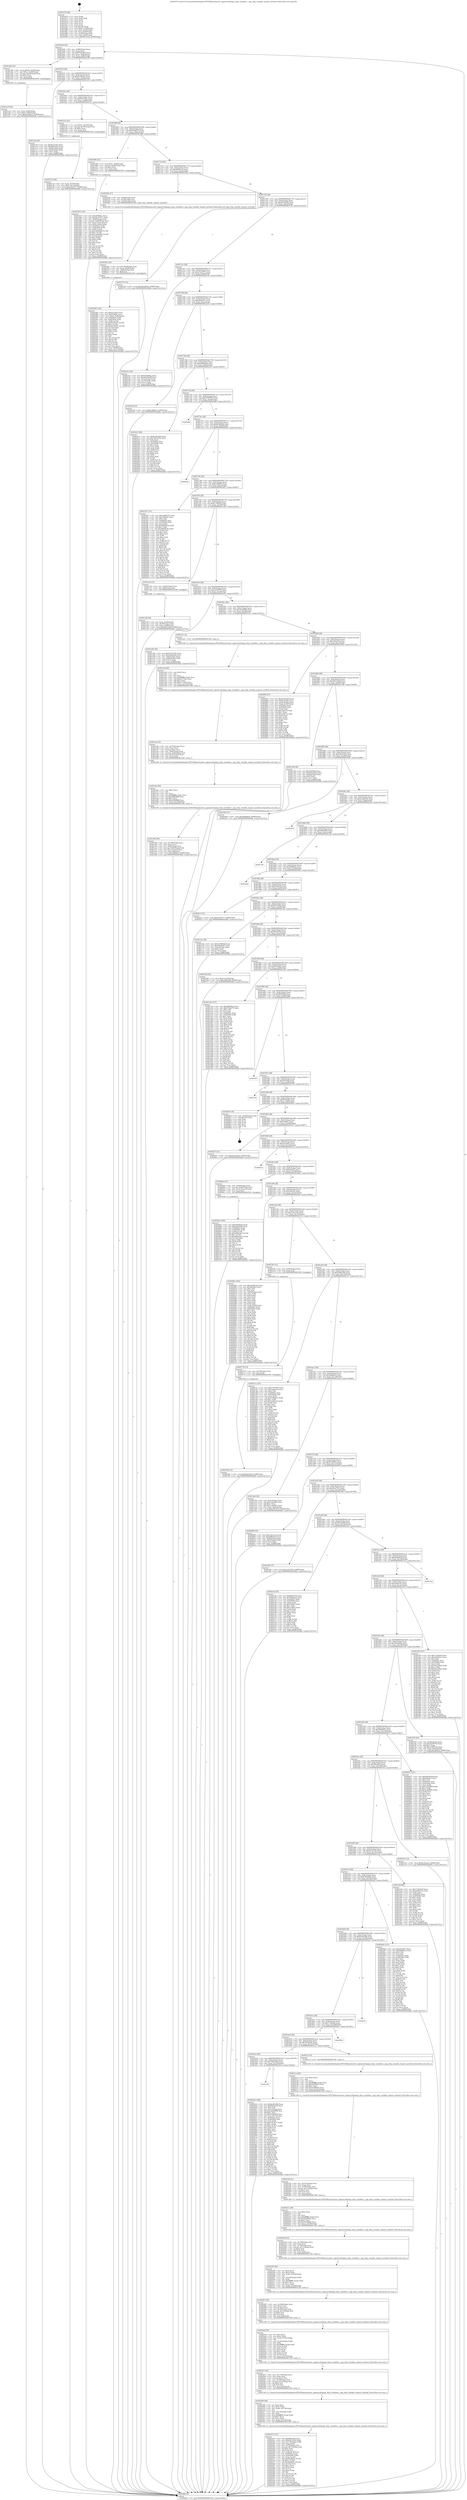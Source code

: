 digraph "0x401670" {
  label = "0x401670 (/mnt/c/Users/mathe/Desktop/tcc/POCII/binaries/extr_nginxsrchttpngx_http_variables.c_ngx_http_variable_request_method_Final-ollvm.out::main(0))"
  labelloc = "t"
  node[shape=record]

  Entry [label="",width=0.3,height=0.3,shape=circle,fillcolor=black,style=filled]
  "0x4016a0" [label="{
     0x4016a0 [32]\l
     | [instrs]\l
     &nbsp;&nbsp;0x4016a0 \<+6\>: mov -0x88(%rbp),%eax\l
     &nbsp;&nbsp;0x4016a6 \<+2\>: mov %eax,%ecx\l
     &nbsp;&nbsp;0x4016a8 \<+6\>: sub $0x8762d42d,%ecx\l
     &nbsp;&nbsp;0x4016ae \<+6\>: mov %eax,-0x8c(%rbp)\l
     &nbsp;&nbsp;0x4016b4 \<+6\>: mov %ecx,-0x90(%rbp)\l
     &nbsp;&nbsp;0x4016ba \<+6\>: je 0000000000401c86 \<main+0x616\>\l
  }"]
  "0x401c86" [label="{
     0x401c86 [31]\l
     | [instrs]\l
     &nbsp;&nbsp;0x401c86 \<+8\>: movq $0x64,-0x50(%rbp)\l
     &nbsp;&nbsp;0x401c8e \<+7\>: movl $0x1,-0x54(%rbp)\l
     &nbsp;&nbsp;0x401c95 \<+4\>: movslq -0x54(%rbp),%rax\l
     &nbsp;&nbsp;0x401c99 \<+4\>: shl $0x3,%rax\l
     &nbsp;&nbsp;0x401c9d \<+3\>: mov %rax,%rdi\l
     &nbsp;&nbsp;0x401ca0 \<+5\>: call 0000000000401050 \<malloc@plt\>\l
     | [calls]\l
     &nbsp;&nbsp;0x401050 \{1\} (unknown)\l
  }"]
  "0x4016c0" [label="{
     0x4016c0 [28]\l
     | [instrs]\l
     &nbsp;&nbsp;0x4016c0 \<+5\>: jmp 00000000004016c5 \<main+0x55\>\l
     &nbsp;&nbsp;0x4016c5 \<+6\>: mov -0x8c(%rbp),%eax\l
     &nbsp;&nbsp;0x4016cb \<+5\>: sub $0x8a78eee2,%eax\l
     &nbsp;&nbsp;0x4016d0 \<+6\>: mov %eax,-0x94(%rbp)\l
     &nbsp;&nbsp;0x4016d6 \<+6\>: je 0000000000401cbf \<main+0x64f\>\l
  }"]
  Exit [label="",width=0.3,height=0.3,shape=circle,fillcolor=black,style=filled,peripheries=2]
  "0x401cbf" [label="{
     0x401cbf [30]\l
     | [instrs]\l
     &nbsp;&nbsp;0x401cbf \<+5\>: mov $0x91fc720c,%eax\l
     &nbsp;&nbsp;0x401cc4 \<+5\>: mov $0xf9078de3,%ecx\l
     &nbsp;&nbsp;0x401cc9 \<+3\>: mov -0x64(%rbp),%edx\l
     &nbsp;&nbsp;0x401ccc \<+3\>: cmp -0x54(%rbp),%edx\l
     &nbsp;&nbsp;0x401ccf \<+3\>: cmovl %ecx,%eax\l
     &nbsp;&nbsp;0x401cd2 \<+6\>: mov %eax,-0x88(%rbp)\l
     &nbsp;&nbsp;0x401cd8 \<+5\>: jmp 0000000000402b8a \<main+0x151a\>\l
  }"]
  "0x4016dc" [label="{
     0x4016dc [28]\l
     | [instrs]\l
     &nbsp;&nbsp;0x4016dc \<+5\>: jmp 00000000004016e1 \<main+0x71\>\l
     &nbsp;&nbsp;0x4016e1 \<+6\>: mov -0x8c(%rbp),%eax\l
     &nbsp;&nbsp;0x4016e7 \<+5\>: sub $0x91fc720c,%eax\l
     &nbsp;&nbsp;0x4016ec \<+6\>: mov %eax,-0x98(%rbp)\l
     &nbsp;&nbsp;0x4016f2 \<+6\>: je 000000000040211b \<main+0xaab\>\l
  }"]
  "0x402784" [label="{
     0x402784 [15]\l
     | [instrs]\l
     &nbsp;&nbsp;0x402784 \<+10\>: movl $0xf5be503b,-0x88(%rbp)\l
     &nbsp;&nbsp;0x40278e \<+5\>: jmp 0000000000402b8a \<main+0x151a\>\l
  }"]
  "0x40211b" [label="{
     0x40211b [23]\l
     | [instrs]\l
     &nbsp;&nbsp;0x40211b \<+7\>: movl $0x1,-0x70(%rbp)\l
     &nbsp;&nbsp;0x402122 \<+4\>: movslq -0x70(%rbp),%rax\l
     &nbsp;&nbsp;0x402126 \<+4\>: shl $0x5,%rax\l
     &nbsp;&nbsp;0x40212a \<+3\>: mov %rax,%rdi\l
     &nbsp;&nbsp;0x40212d \<+5\>: call 0000000000401050 \<malloc@plt\>\l
     | [calls]\l
     &nbsp;&nbsp;0x401050 \{1\} (unknown)\l
  }"]
  "0x4016f8" [label="{
     0x4016f8 [28]\l
     | [instrs]\l
     &nbsp;&nbsp;0x4016f8 \<+5\>: jmp 00000000004016fd \<main+0x8d\>\l
     &nbsp;&nbsp;0x4016fd \<+6\>: mov -0x8c(%rbp),%eax\l
     &nbsp;&nbsp;0x401703 \<+5\>: sub $0x97bfd375,%eax\l
     &nbsp;&nbsp;0x401708 \<+6\>: mov %eax,-0x9c(%rbp)\l
     &nbsp;&nbsp;0x40170e \<+6\>: je 0000000000401d66 \<main+0x6f6\>\l
  }"]
  "0x402778" [label="{
     0x402778 [12]\l
     | [instrs]\l
     &nbsp;&nbsp;0x402778 \<+4\>: mov -0x78(%rbp),%rax\l
     &nbsp;&nbsp;0x40277c \<+3\>: mov %rax,%rdi\l
     &nbsp;&nbsp;0x40277f \<+5\>: call 0000000000401030 \<free@plt\>\l
     | [calls]\l
     &nbsp;&nbsp;0x401030 \{1\} (unknown)\l
  }"]
  "0x401d66" [label="{
     0x401d66 [23]\l
     | [instrs]\l
     &nbsp;&nbsp;0x401d66 \<+7\>: movl $0x1,-0x68(%rbp)\l
     &nbsp;&nbsp;0x401d6d \<+4\>: movslq -0x68(%rbp),%rax\l
     &nbsp;&nbsp;0x401d71 \<+4\>: shl $0x4,%rax\l
     &nbsp;&nbsp;0x401d75 \<+3\>: mov %rax,%rdi\l
     &nbsp;&nbsp;0x401d78 \<+5\>: call 0000000000401050 \<malloc@plt\>\l
     | [calls]\l
     &nbsp;&nbsp;0x401050 \{1\} (unknown)\l
  }"]
  "0x401714" [label="{
     0x401714 [28]\l
     | [instrs]\l
     &nbsp;&nbsp;0x401714 \<+5\>: jmp 0000000000401719 \<main+0xa9\>\l
     &nbsp;&nbsp;0x401719 \<+6\>: mov -0x8c(%rbp),%eax\l
     &nbsp;&nbsp;0x40171f \<+5\>: sub $0x9df80ce3,%eax\l
     &nbsp;&nbsp;0x401724 \<+6\>: mov %eax,-0xa0(%rbp)\l
     &nbsp;&nbsp;0x40172a \<+6\>: je 000000000040255b \<main+0xeeb\>\l
  }"]
  "0x4026d1" [label="{
     0x4026d1 [100]\l
     | [instrs]\l
     &nbsp;&nbsp;0x4026d1 \<+5\>: mov $0xb93f45a8,%edx\l
     &nbsp;&nbsp;0x4026d6 \<+5\>: mov $0xa05a0405,%esi\l
     &nbsp;&nbsp;0x4026db \<+8\>: mov 0x40505c,%r8d\l
     &nbsp;&nbsp;0x4026e3 \<+8\>: mov 0x405060,%r9d\l
     &nbsp;&nbsp;0x4026eb \<+3\>: mov %r8d,%r10d\l
     &nbsp;&nbsp;0x4026ee \<+7\>: add $0xb499cbb3,%r10d\l
     &nbsp;&nbsp;0x4026f5 \<+4\>: sub $0x1,%r10d\l
     &nbsp;&nbsp;0x4026f9 \<+7\>: sub $0xb499cbb3,%r10d\l
     &nbsp;&nbsp;0x402700 \<+4\>: imul %r10d,%r8d\l
     &nbsp;&nbsp;0x402704 \<+4\>: and $0x1,%r8d\l
     &nbsp;&nbsp;0x402708 \<+4\>: cmp $0x0,%r8d\l
     &nbsp;&nbsp;0x40270c \<+4\>: sete %r11b\l
     &nbsp;&nbsp;0x402710 \<+4\>: cmp $0xa,%r9d\l
     &nbsp;&nbsp;0x402714 \<+3\>: setl %bl\l
     &nbsp;&nbsp;0x402717 \<+3\>: mov %r11b,%r14b\l
     &nbsp;&nbsp;0x40271a \<+3\>: and %bl,%r14b\l
     &nbsp;&nbsp;0x40271d \<+3\>: xor %bl,%r11b\l
     &nbsp;&nbsp;0x402720 \<+3\>: or %r11b,%r14b\l
     &nbsp;&nbsp;0x402723 \<+4\>: test $0x1,%r14b\l
     &nbsp;&nbsp;0x402727 \<+3\>: cmovne %esi,%edx\l
     &nbsp;&nbsp;0x40272a \<+6\>: mov %edx,-0x88(%rbp)\l
     &nbsp;&nbsp;0x402730 \<+5\>: jmp 0000000000402b8a \<main+0x151a\>\l
  }"]
  "0x40255b" [label="{
     0x40255b [17]\l
     | [instrs]\l
     &nbsp;&nbsp;0x40255b \<+4\>: mov -0x60(%rbp),%rdi\l
     &nbsp;&nbsp;0x40255f \<+4\>: mov -0x78(%rbp),%rsi\l
     &nbsp;&nbsp;0x402563 \<+4\>: mov -0x50(%rbp),%rdx\l
     &nbsp;&nbsp;0x402567 \<+5\>: call 0000000000401400 \<ngx_http_variable_request_method\>\l
     | [calls]\l
     &nbsp;&nbsp;0x401400 \{1\} (/mnt/c/Users/mathe/Desktop/tcc/POCII/binaries/extr_nginxsrchttpngx_http_variables.c_ngx_http_variable_request_method_Final-ollvm.out::ngx_http_variable_request_method)\l
  }"]
  "0x401730" [label="{
     0x401730 [28]\l
     | [instrs]\l
     &nbsp;&nbsp;0x401730 \<+5\>: jmp 0000000000401735 \<main+0xc5\>\l
     &nbsp;&nbsp;0x401735 \<+6\>: mov -0x8c(%rbp),%eax\l
     &nbsp;&nbsp;0x40173b \<+5\>: sub $0xa05a0405,%eax\l
     &nbsp;&nbsp;0x401740 \<+6\>: mov %eax,-0xa4(%rbp)\l
     &nbsp;&nbsp;0x401746 \<+6\>: je 0000000000402735 \<main+0x10c5\>\l
  }"]
  "0x402583" [label="{
     0x402583 [116]\l
     | [instrs]\l
     &nbsp;&nbsp;0x402583 \<+5\>: mov $0xa223267,%esi\l
     &nbsp;&nbsp;0x402588 \<+5\>: mov $0x9c28bfc,%ecx\l
     &nbsp;&nbsp;0x40258d \<+10\>: movl $0x0,-0x84(%rbp)\l
     &nbsp;&nbsp;0x402597 \<+8\>: mov 0x40505c,%r8d\l
     &nbsp;&nbsp;0x40259f \<+8\>: mov 0x405060,%r9d\l
     &nbsp;&nbsp;0x4025a7 \<+3\>: mov %r8d,%r10d\l
     &nbsp;&nbsp;0x4025aa \<+7\>: sub $0xf9138327,%r10d\l
     &nbsp;&nbsp;0x4025b1 \<+4\>: sub $0x1,%r10d\l
     &nbsp;&nbsp;0x4025b5 \<+7\>: add $0xf9138327,%r10d\l
     &nbsp;&nbsp;0x4025bc \<+4\>: imul %r10d,%r8d\l
     &nbsp;&nbsp;0x4025c0 \<+4\>: and $0x1,%r8d\l
     &nbsp;&nbsp;0x4025c4 \<+4\>: cmp $0x0,%r8d\l
     &nbsp;&nbsp;0x4025c8 \<+4\>: sete %r11b\l
     &nbsp;&nbsp;0x4025cc \<+4\>: cmp $0xa,%r9d\l
     &nbsp;&nbsp;0x4025d0 \<+3\>: setl %bl\l
     &nbsp;&nbsp;0x4025d3 \<+3\>: mov %r11b,%r14b\l
     &nbsp;&nbsp;0x4025d6 \<+3\>: and %bl,%r14b\l
     &nbsp;&nbsp;0x4025d9 \<+3\>: xor %bl,%r11b\l
     &nbsp;&nbsp;0x4025dc \<+3\>: or %r11b,%r14b\l
     &nbsp;&nbsp;0x4025df \<+4\>: test $0x1,%r14b\l
     &nbsp;&nbsp;0x4025e3 \<+3\>: cmovne %ecx,%esi\l
     &nbsp;&nbsp;0x4025e6 \<+6\>: mov %esi,-0x88(%rbp)\l
     &nbsp;&nbsp;0x4025ec \<+6\>: mov %eax,-0x17c(%rbp)\l
     &nbsp;&nbsp;0x4025f2 \<+5\>: jmp 0000000000402b8a \<main+0x151a\>\l
  }"]
  "0x402735" [label="{
     0x402735 [15]\l
     | [instrs]\l
     &nbsp;&nbsp;0x402735 \<+10\>: movl $0x55b3b02d,-0x88(%rbp)\l
     &nbsp;&nbsp;0x40273f \<+5\>: jmp 0000000000402b8a \<main+0x151a\>\l
  }"]
  "0x40174c" [label="{
     0x40174c [28]\l
     | [instrs]\l
     &nbsp;&nbsp;0x40174c \<+5\>: jmp 0000000000401751 \<main+0xe1\>\l
     &nbsp;&nbsp;0x401751 \<+6\>: mov -0x8c(%rbp),%eax\l
     &nbsp;&nbsp;0x401757 \<+5\>: sub $0xa7fa5577,%eax\l
     &nbsp;&nbsp;0x40175c \<+6\>: mov %eax,-0xa8(%rbp)\l
     &nbsp;&nbsp;0x401762 \<+6\>: je 000000000040214c \<main+0xadc\>\l
  }"]
  "0x40256c" [label="{
     0x40256c [23]\l
     | [instrs]\l
     &nbsp;&nbsp;0x40256c \<+10\>: movabs $0x4030b6,%rdi\l
     &nbsp;&nbsp;0x402576 \<+3\>: mov %eax,-0x80(%rbp)\l
     &nbsp;&nbsp;0x402579 \<+3\>: mov -0x80(%rbp),%esi\l
     &nbsp;&nbsp;0x40257c \<+2\>: mov $0x0,%al\l
     &nbsp;&nbsp;0x40257e \<+5\>: call 0000000000401040 \<printf@plt\>\l
     | [calls]\l
     &nbsp;&nbsp;0x401040 \{1\} (unknown)\l
  }"]
  "0x40214c" [label="{
     0x40214c [30]\l
     | [instrs]\l
     &nbsp;&nbsp;0x40214c \<+5\>: mov $0x654e66ba,%eax\l
     &nbsp;&nbsp;0x402151 \<+5\>: mov $0x463c8a99,%ecx\l
     &nbsp;&nbsp;0x402156 \<+3\>: mov -0x7c(%rbp),%edx\l
     &nbsp;&nbsp;0x402159 \<+3\>: cmp -0x70(%rbp),%edx\l
     &nbsp;&nbsp;0x40215c \<+3\>: cmovl %ecx,%eax\l
     &nbsp;&nbsp;0x40215f \<+6\>: mov %eax,-0x88(%rbp)\l
     &nbsp;&nbsp;0x402165 \<+5\>: jmp 0000000000402b8a \<main+0x151a\>\l
  }"]
  "0x401768" [label="{
     0x401768 [28]\l
     | [instrs]\l
     &nbsp;&nbsp;0x401768 \<+5\>: jmp 000000000040176d \<main+0xfd\>\l
     &nbsp;&nbsp;0x40176d \<+6\>: mov -0x8c(%rbp),%eax\l
     &nbsp;&nbsp;0x401773 \<+5\>: sub $0xa83fa5e1,%eax\l
     &nbsp;&nbsp;0x401778 \<+6\>: mov %eax,-0xac(%rbp)\l
     &nbsp;&nbsp;0x40177e \<+6\>: je 0000000000401fc8 \<main+0x958\>\l
  }"]
  "0x401c00" [label="{
     0x401c00\l
  }", style=dashed]
  "0x401fc8" [label="{
     0x401fc8 [15]\l
     | [instrs]\l
     &nbsp;&nbsp;0x401fc8 \<+10\>: movl $0xbc4f8055,-0x88(%rbp)\l
     &nbsp;&nbsp;0x401fd2 \<+5\>: jmp 0000000000402b8a \<main+0x151a\>\l
  }"]
  "0x401784" [label="{
     0x401784 [28]\l
     | [instrs]\l
     &nbsp;&nbsp;0x401784 \<+5\>: jmp 0000000000401789 \<main+0x119\>\l
     &nbsp;&nbsp;0x401789 \<+6\>: mov -0x8c(%rbp),%eax\l
     &nbsp;&nbsp;0x40178f \<+5\>: sub $0xa996dbe4,%eax\l
     &nbsp;&nbsp;0x401794 \<+6\>: mov %eax,-0xb0(%rbp)\l
     &nbsp;&nbsp;0x40179a \<+6\>: je 00000000004023c5 \<main+0xd55\>\l
  }"]
  "0x40241b" [label="{
     0x40241b [168]\l
     | [instrs]\l
     &nbsp;&nbsp;0x40241b \<+5\>: mov $0x6e29cd9b,%eax\l
     &nbsp;&nbsp;0x402420 \<+5\>: mov $0xf029ee52,%ecx\l
     &nbsp;&nbsp;0x402425 \<+2\>: mov $0x1,%dl\l
     &nbsp;&nbsp;0x402427 \<+3\>: mov -0x7c(%rbp),%esi\l
     &nbsp;&nbsp;0x40242a \<+6\>: add $0xc6ddd609,%esi\l
     &nbsp;&nbsp;0x402430 \<+3\>: add $0x1,%esi\l
     &nbsp;&nbsp;0x402433 \<+6\>: sub $0xc6ddd609,%esi\l
     &nbsp;&nbsp;0x402439 \<+3\>: mov %esi,-0x7c(%rbp)\l
     &nbsp;&nbsp;0x40243c \<+7\>: mov 0x40505c,%esi\l
     &nbsp;&nbsp;0x402443 \<+7\>: mov 0x405060,%edi\l
     &nbsp;&nbsp;0x40244a \<+3\>: mov %esi,%r8d\l
     &nbsp;&nbsp;0x40244d \<+7\>: sub $0x155c9c7c,%r8d\l
     &nbsp;&nbsp;0x402454 \<+4\>: sub $0x1,%r8d\l
     &nbsp;&nbsp;0x402458 \<+7\>: add $0x155c9c7c,%r8d\l
     &nbsp;&nbsp;0x40245f \<+4\>: imul %r8d,%esi\l
     &nbsp;&nbsp;0x402463 \<+3\>: and $0x1,%esi\l
     &nbsp;&nbsp;0x402466 \<+3\>: cmp $0x0,%esi\l
     &nbsp;&nbsp;0x402469 \<+4\>: sete %r9b\l
     &nbsp;&nbsp;0x40246d \<+3\>: cmp $0xa,%edi\l
     &nbsp;&nbsp;0x402470 \<+4\>: setl %r10b\l
     &nbsp;&nbsp;0x402474 \<+3\>: mov %r9b,%r11b\l
     &nbsp;&nbsp;0x402477 \<+4\>: xor $0xff,%r11b\l
     &nbsp;&nbsp;0x40247b \<+3\>: mov %r10b,%bl\l
     &nbsp;&nbsp;0x40247e \<+3\>: xor $0xff,%bl\l
     &nbsp;&nbsp;0x402481 \<+3\>: xor $0x0,%dl\l
     &nbsp;&nbsp;0x402484 \<+3\>: mov %r11b,%r14b\l
     &nbsp;&nbsp;0x402487 \<+4\>: and $0x0,%r14b\l
     &nbsp;&nbsp;0x40248b \<+3\>: and %dl,%r9b\l
     &nbsp;&nbsp;0x40248e \<+3\>: mov %bl,%r15b\l
     &nbsp;&nbsp;0x402491 \<+4\>: and $0x0,%r15b\l
     &nbsp;&nbsp;0x402495 \<+3\>: and %dl,%r10b\l
     &nbsp;&nbsp;0x402498 \<+3\>: or %r9b,%r14b\l
     &nbsp;&nbsp;0x40249b \<+3\>: or %r10b,%r15b\l
     &nbsp;&nbsp;0x40249e \<+3\>: xor %r15b,%r14b\l
     &nbsp;&nbsp;0x4024a1 \<+3\>: or %bl,%r11b\l
     &nbsp;&nbsp;0x4024a4 \<+4\>: xor $0xff,%r11b\l
     &nbsp;&nbsp;0x4024a8 \<+3\>: or $0x0,%dl\l
     &nbsp;&nbsp;0x4024ab \<+3\>: and %dl,%r11b\l
     &nbsp;&nbsp;0x4024ae \<+3\>: or %r11b,%r14b\l
     &nbsp;&nbsp;0x4024b1 \<+4\>: test $0x1,%r14b\l
     &nbsp;&nbsp;0x4024b5 \<+3\>: cmovne %ecx,%eax\l
     &nbsp;&nbsp;0x4024b8 \<+6\>: mov %eax,-0x88(%rbp)\l
     &nbsp;&nbsp;0x4024be \<+5\>: jmp 0000000000402b8a \<main+0x151a\>\l
  }"]
  "0x4023c5" [label="{
     0x4023c5 [86]\l
     | [instrs]\l
     &nbsp;&nbsp;0x4023c5 \<+5\>: mov $0x6e29cd9b,%eax\l
     &nbsp;&nbsp;0x4023ca \<+5\>: mov $0x7d01530e,%ecx\l
     &nbsp;&nbsp;0x4023cf \<+2\>: xor %edx,%edx\l
     &nbsp;&nbsp;0x4023d1 \<+7\>: mov 0x40505c,%esi\l
     &nbsp;&nbsp;0x4023d8 \<+7\>: mov 0x405060,%edi\l
     &nbsp;&nbsp;0x4023df \<+3\>: sub $0x1,%edx\l
     &nbsp;&nbsp;0x4023e2 \<+3\>: mov %esi,%r8d\l
     &nbsp;&nbsp;0x4023e5 \<+3\>: add %edx,%r8d\l
     &nbsp;&nbsp;0x4023e8 \<+4\>: imul %r8d,%esi\l
     &nbsp;&nbsp;0x4023ec \<+3\>: and $0x1,%esi\l
     &nbsp;&nbsp;0x4023ef \<+3\>: cmp $0x0,%esi\l
     &nbsp;&nbsp;0x4023f2 \<+4\>: sete %r9b\l
     &nbsp;&nbsp;0x4023f6 \<+3\>: cmp $0xa,%edi\l
     &nbsp;&nbsp;0x4023f9 \<+4\>: setl %r10b\l
     &nbsp;&nbsp;0x4023fd \<+3\>: mov %r9b,%r11b\l
     &nbsp;&nbsp;0x402400 \<+3\>: and %r10b,%r11b\l
     &nbsp;&nbsp;0x402403 \<+3\>: xor %r10b,%r9b\l
     &nbsp;&nbsp;0x402406 \<+3\>: or %r9b,%r11b\l
     &nbsp;&nbsp;0x402409 \<+4\>: test $0x1,%r11b\l
     &nbsp;&nbsp;0x40240d \<+3\>: cmovne %ecx,%eax\l
     &nbsp;&nbsp;0x402410 \<+6\>: mov %eax,-0x88(%rbp)\l
     &nbsp;&nbsp;0x402416 \<+5\>: jmp 0000000000402b8a \<main+0x151a\>\l
  }"]
  "0x4017a0" [label="{
     0x4017a0 [28]\l
     | [instrs]\l
     &nbsp;&nbsp;0x4017a0 \<+5\>: jmp 00000000004017a5 \<main+0x135\>\l
     &nbsp;&nbsp;0x4017a5 \<+6\>: mov -0x8c(%rbp),%eax\l
     &nbsp;&nbsp;0x4017ab \<+5\>: sub $0xb75870d3,%eax\l
     &nbsp;&nbsp;0x4017b0 \<+6\>: mov %eax,-0xb4(%rbp)\l
     &nbsp;&nbsp;0x4017b6 \<+6\>: je 0000000000402b80 \<main+0x1510\>\l
  }"]
  "0x402337" [label="{
     0x402337 [127]\l
     | [instrs]\l
     &nbsp;&nbsp;0x402337 \<+5\>: mov $0xff29355d,%ecx\l
     &nbsp;&nbsp;0x40233c \<+5\>: mov $0xe5013224,%edx\l
     &nbsp;&nbsp;0x402341 \<+7\>: mov -0x178(%rbp),%r8d\l
     &nbsp;&nbsp;0x402348 \<+4\>: imul %eax,%r8d\l
     &nbsp;&nbsp;0x40234c \<+4\>: mov -0x78(%rbp),%rsi\l
     &nbsp;&nbsp;0x402350 \<+4\>: movslq -0x7c(%rbp),%rdi\l
     &nbsp;&nbsp;0x402354 \<+4\>: shl $0x5,%rdi\l
     &nbsp;&nbsp;0x402358 \<+3\>: add %rdi,%rsi\l
     &nbsp;&nbsp;0x40235b \<+4\>: mov %r8d,0x18(%rsi)\l
     &nbsp;&nbsp;0x40235f \<+7\>: mov 0x40505c,%eax\l
     &nbsp;&nbsp;0x402366 \<+8\>: mov 0x405060,%r8d\l
     &nbsp;&nbsp;0x40236e \<+3\>: mov %eax,%r10d\l
     &nbsp;&nbsp;0x402371 \<+7\>: add $0x56efbf3a,%r10d\l
     &nbsp;&nbsp;0x402378 \<+4\>: sub $0x1,%r10d\l
     &nbsp;&nbsp;0x40237c \<+7\>: sub $0x56efbf3a,%r10d\l
     &nbsp;&nbsp;0x402383 \<+4\>: imul %r10d,%eax\l
     &nbsp;&nbsp;0x402387 \<+3\>: and $0x1,%eax\l
     &nbsp;&nbsp;0x40238a \<+3\>: cmp $0x0,%eax\l
     &nbsp;&nbsp;0x40238d \<+4\>: sete %r11b\l
     &nbsp;&nbsp;0x402391 \<+4\>: cmp $0xa,%r8d\l
     &nbsp;&nbsp;0x402395 \<+3\>: setl %bl\l
     &nbsp;&nbsp;0x402398 \<+3\>: mov %r11b,%r14b\l
     &nbsp;&nbsp;0x40239b \<+3\>: and %bl,%r14b\l
     &nbsp;&nbsp;0x40239e \<+3\>: xor %bl,%r11b\l
     &nbsp;&nbsp;0x4023a1 \<+3\>: or %r11b,%r14b\l
     &nbsp;&nbsp;0x4023a4 \<+4\>: test $0x1,%r14b\l
     &nbsp;&nbsp;0x4023a8 \<+3\>: cmovne %edx,%ecx\l
     &nbsp;&nbsp;0x4023ab \<+6\>: mov %ecx,-0x88(%rbp)\l
     &nbsp;&nbsp;0x4023b1 \<+5\>: jmp 0000000000402b8a \<main+0x151a\>\l
  }"]
  "0x402b80" [label="{
     0x402b80\l
  }", style=dashed]
  "0x4017bc" [label="{
     0x4017bc [28]\l
     | [instrs]\l
     &nbsp;&nbsp;0x4017bc \<+5\>: jmp 00000000004017c1 \<main+0x151\>\l
     &nbsp;&nbsp;0x4017c1 \<+6\>: mov -0x8c(%rbp),%eax\l
     &nbsp;&nbsp;0x4017c7 \<+5\>: sub $0xb93f45a8,%eax\l
     &nbsp;&nbsp;0x4017cc \<+6\>: mov %eax,-0xb8(%rbp)\l
     &nbsp;&nbsp;0x4017d2 \<+6\>: je 0000000000402b5a \<main+0x14ea\>\l
  }"]
  "0x402309" [label="{
     0x402309 [46]\l
     | [instrs]\l
     &nbsp;&nbsp;0x402309 \<+2\>: xor %ecx,%ecx\l
     &nbsp;&nbsp;0x40230b \<+5\>: mov $0x2,%edx\l
     &nbsp;&nbsp;0x402310 \<+6\>: mov %edx,-0x174(%rbp)\l
     &nbsp;&nbsp;0x402316 \<+1\>: cltd\l
     &nbsp;&nbsp;0x402317 \<+7\>: mov -0x174(%rbp),%r8d\l
     &nbsp;&nbsp;0x40231e \<+3\>: idiv %r8d\l
     &nbsp;&nbsp;0x402321 \<+6\>: imul $0xfffffffe,%edx,%edx\l
     &nbsp;&nbsp;0x402327 \<+3\>: sub $0x1,%ecx\l
     &nbsp;&nbsp;0x40232a \<+2\>: sub %ecx,%edx\l
     &nbsp;&nbsp;0x40232c \<+6\>: mov %edx,-0x178(%rbp)\l
     &nbsp;&nbsp;0x402332 \<+5\>: call 0000000000401160 \<next_i\>\l
     | [calls]\l
     &nbsp;&nbsp;0x401160 \{1\} (/mnt/c/Users/mathe/Desktop/tcc/POCII/binaries/extr_nginxsrchttpngx_http_variables.c_ngx_http_variable_request_method_Final-ollvm.out::next_i)\l
  }"]
  "0x402b5a" [label="{
     0x402b5a\l
  }", style=dashed]
  "0x4017d8" [label="{
     0x4017d8 [28]\l
     | [instrs]\l
     &nbsp;&nbsp;0x4017d8 \<+5\>: jmp 00000000004017dd \<main+0x16d\>\l
     &nbsp;&nbsp;0x4017dd \<+6\>: mov -0x8c(%rbp),%eax\l
     &nbsp;&nbsp;0x4017e3 \<+5\>: sub $0xbc4f8055,%eax\l
     &nbsp;&nbsp;0x4017e8 \<+6\>: mov %eax,-0xbc(%rbp)\l
     &nbsp;&nbsp;0x4017ee \<+6\>: je 0000000000401fd7 \<main+0x967\>\l
  }"]
  "0x4022e5" [label="{
     0x4022e5 [36]\l
     | [instrs]\l
     &nbsp;&nbsp;0x4022e5 \<+6\>: mov -0x170(%rbp),%ecx\l
     &nbsp;&nbsp;0x4022eb \<+3\>: imul %eax,%ecx\l
     &nbsp;&nbsp;0x4022ee \<+3\>: movslq %ecx,%rsi\l
     &nbsp;&nbsp;0x4022f1 \<+4\>: mov -0x78(%rbp),%rdi\l
     &nbsp;&nbsp;0x4022f5 \<+4\>: movslq -0x7c(%rbp),%r9\l
     &nbsp;&nbsp;0x4022f9 \<+4\>: shl $0x5,%r9\l
     &nbsp;&nbsp;0x4022fd \<+3\>: add %r9,%rdi\l
     &nbsp;&nbsp;0x402300 \<+4\>: mov %rsi,0x10(%rdi)\l
     &nbsp;&nbsp;0x402304 \<+5\>: call 0000000000401160 \<next_i\>\l
     | [calls]\l
     &nbsp;&nbsp;0x401160 \{1\} (/mnt/c/Users/mathe/Desktop/tcc/POCII/binaries/extr_nginxsrchttpngx_http_variables.c_ngx_http_variable_request_method_Final-ollvm.out::next_i)\l
  }"]
  "0x401fd7" [label="{
     0x401fd7 [147]\l
     | [instrs]\l
     &nbsp;&nbsp;0x401fd7 \<+5\>: mov $0xec48615e,%eax\l
     &nbsp;&nbsp;0x401fdc \<+5\>: mov $0xe560e4c,%ecx\l
     &nbsp;&nbsp;0x401fe1 \<+2\>: mov $0x1,%dl\l
     &nbsp;&nbsp;0x401fe3 \<+7\>: mov 0x40505c,%esi\l
     &nbsp;&nbsp;0x401fea \<+7\>: mov 0x405060,%edi\l
     &nbsp;&nbsp;0x401ff1 \<+3\>: mov %esi,%r8d\l
     &nbsp;&nbsp;0x401ff4 \<+7\>: add $0x95856c9a,%r8d\l
     &nbsp;&nbsp;0x401ffb \<+4\>: sub $0x1,%r8d\l
     &nbsp;&nbsp;0x401fff \<+7\>: sub $0x95856c9a,%r8d\l
     &nbsp;&nbsp;0x402006 \<+4\>: imul %r8d,%esi\l
     &nbsp;&nbsp;0x40200a \<+3\>: and $0x1,%esi\l
     &nbsp;&nbsp;0x40200d \<+3\>: cmp $0x0,%esi\l
     &nbsp;&nbsp;0x402010 \<+4\>: sete %r9b\l
     &nbsp;&nbsp;0x402014 \<+3\>: cmp $0xa,%edi\l
     &nbsp;&nbsp;0x402017 \<+4\>: setl %r10b\l
     &nbsp;&nbsp;0x40201b \<+3\>: mov %r9b,%r11b\l
     &nbsp;&nbsp;0x40201e \<+4\>: xor $0xff,%r11b\l
     &nbsp;&nbsp;0x402022 \<+3\>: mov %r10b,%bl\l
     &nbsp;&nbsp;0x402025 \<+3\>: xor $0xff,%bl\l
     &nbsp;&nbsp;0x402028 \<+3\>: xor $0x0,%dl\l
     &nbsp;&nbsp;0x40202b \<+3\>: mov %r11b,%r14b\l
     &nbsp;&nbsp;0x40202e \<+4\>: and $0x0,%r14b\l
     &nbsp;&nbsp;0x402032 \<+3\>: and %dl,%r9b\l
     &nbsp;&nbsp;0x402035 \<+3\>: mov %bl,%r15b\l
     &nbsp;&nbsp;0x402038 \<+4\>: and $0x0,%r15b\l
     &nbsp;&nbsp;0x40203c \<+3\>: and %dl,%r10b\l
     &nbsp;&nbsp;0x40203f \<+3\>: or %r9b,%r14b\l
     &nbsp;&nbsp;0x402042 \<+3\>: or %r10b,%r15b\l
     &nbsp;&nbsp;0x402045 \<+3\>: xor %r15b,%r14b\l
     &nbsp;&nbsp;0x402048 \<+3\>: or %bl,%r11b\l
     &nbsp;&nbsp;0x40204b \<+4\>: xor $0xff,%r11b\l
     &nbsp;&nbsp;0x40204f \<+3\>: or $0x0,%dl\l
     &nbsp;&nbsp;0x402052 \<+3\>: and %dl,%r11b\l
     &nbsp;&nbsp;0x402055 \<+3\>: or %r11b,%r14b\l
     &nbsp;&nbsp;0x402058 \<+4\>: test $0x1,%r14b\l
     &nbsp;&nbsp;0x40205c \<+3\>: cmovne %ecx,%eax\l
     &nbsp;&nbsp;0x40205f \<+6\>: mov %eax,-0x88(%rbp)\l
     &nbsp;&nbsp;0x402065 \<+5\>: jmp 0000000000402b8a \<main+0x151a\>\l
  }"]
  "0x4017f4" [label="{
     0x4017f4 [28]\l
     | [instrs]\l
     &nbsp;&nbsp;0x4017f4 \<+5\>: jmp 00000000004017f9 \<main+0x189\>\l
     &nbsp;&nbsp;0x4017f9 \<+6\>: mov -0x8c(%rbp),%eax\l
     &nbsp;&nbsp;0x4017ff \<+5\>: sub $0xbc708928,%eax\l
     &nbsp;&nbsp;0x401804 \<+6\>: mov %eax,-0xc0(%rbp)\l
     &nbsp;&nbsp;0x40180a \<+6\>: je 0000000000401c43 \<main+0x5d3\>\l
  }"]
  "0x4022ab" [label="{
     0x4022ab [58]\l
     | [instrs]\l
     &nbsp;&nbsp;0x4022ab \<+2\>: xor %ecx,%ecx\l
     &nbsp;&nbsp;0x4022ad \<+5\>: mov $0x2,%edx\l
     &nbsp;&nbsp;0x4022b2 \<+6\>: mov %edx,-0x16c(%rbp)\l
     &nbsp;&nbsp;0x4022b8 \<+1\>: cltd\l
     &nbsp;&nbsp;0x4022b9 \<+7\>: mov -0x16c(%rbp),%r8d\l
     &nbsp;&nbsp;0x4022c0 \<+3\>: idiv %r8d\l
     &nbsp;&nbsp;0x4022c3 \<+6\>: imul $0xfffffffe,%edx,%edx\l
     &nbsp;&nbsp;0x4022c9 \<+3\>: mov %ecx,%r10d\l
     &nbsp;&nbsp;0x4022cc \<+3\>: sub %edx,%r10d\l
     &nbsp;&nbsp;0x4022cf \<+2\>: mov %ecx,%edx\l
     &nbsp;&nbsp;0x4022d1 \<+3\>: sub $0x1,%edx\l
     &nbsp;&nbsp;0x4022d4 \<+3\>: add %edx,%r10d\l
     &nbsp;&nbsp;0x4022d7 \<+3\>: sub %r10d,%ecx\l
     &nbsp;&nbsp;0x4022da \<+6\>: mov %ecx,-0x170(%rbp)\l
     &nbsp;&nbsp;0x4022e0 \<+5\>: call 0000000000401160 \<next_i\>\l
     | [calls]\l
     &nbsp;&nbsp;0x401160 \{1\} (/mnt/c/Users/mathe/Desktop/tcc/POCII/binaries/extr_nginxsrchttpngx_http_variables.c_ngx_http_variable_request_method_Final-ollvm.out::next_i)\l
  }"]
  "0x401c43" [label="{
     0x401c43 [13]\l
     | [instrs]\l
     &nbsp;&nbsp;0x401c43 \<+4\>: mov -0x40(%rbp),%rax\l
     &nbsp;&nbsp;0x401c47 \<+4\>: mov 0x8(%rax),%rdi\l
     &nbsp;&nbsp;0x401c4b \<+5\>: call 0000000000401060 \<atoi@plt\>\l
     | [calls]\l
     &nbsp;&nbsp;0x401060 \{1\} (unknown)\l
  }"]
  "0x401810" [label="{
     0x401810 [28]\l
     | [instrs]\l
     &nbsp;&nbsp;0x401810 \<+5\>: jmp 0000000000401815 \<main+0x1a5\>\l
     &nbsp;&nbsp;0x401815 \<+6\>: mov -0x8c(%rbp),%eax\l
     &nbsp;&nbsp;0x40181b \<+5\>: sub $0xc2975f74,%eax\l
     &nbsp;&nbsp;0x401820 \<+6\>: mov %eax,-0xc4(%rbp)\l
     &nbsp;&nbsp;0x401826 \<+6\>: je 0000000000401e03 \<main+0x793\>\l
  }"]
  "0x402287" [label="{
     0x402287 [36]\l
     | [instrs]\l
     &nbsp;&nbsp;0x402287 \<+6\>: mov -0x168(%rbp),%ecx\l
     &nbsp;&nbsp;0x40228d \<+3\>: imul %eax,%ecx\l
     &nbsp;&nbsp;0x402290 \<+3\>: movslq %ecx,%rsi\l
     &nbsp;&nbsp;0x402293 \<+4\>: mov -0x78(%rbp),%rdi\l
     &nbsp;&nbsp;0x402297 \<+4\>: movslq -0x7c(%rbp),%r9\l
     &nbsp;&nbsp;0x40229b \<+4\>: shl $0x5,%r9\l
     &nbsp;&nbsp;0x40229f \<+3\>: add %r9,%rdi\l
     &nbsp;&nbsp;0x4022a2 \<+4\>: mov %rsi,0x8(%rdi)\l
     &nbsp;&nbsp;0x4022a6 \<+5\>: call 0000000000401160 \<next_i\>\l
     | [calls]\l
     &nbsp;&nbsp;0x401160 \{1\} (/mnt/c/Users/mathe/Desktop/tcc/POCII/binaries/extr_nginxsrchttpngx_http_variables.c_ngx_http_variable_request_method_Final-ollvm.out::next_i)\l
  }"]
  "0x401e03" [label="{
     0x401e03 [30]\l
     | [instrs]\l
     &nbsp;&nbsp;0x401e03 \<+5\>: mov $0x61eb7c36,%eax\l
     &nbsp;&nbsp;0x401e08 \<+5\>: mov $0xc6ee802b,%ecx\l
     &nbsp;&nbsp;0x401e0d \<+3\>: mov -0x6c(%rbp),%edx\l
     &nbsp;&nbsp;0x401e10 \<+3\>: cmp -0x68(%rbp),%edx\l
     &nbsp;&nbsp;0x401e13 \<+3\>: cmovl %ecx,%eax\l
     &nbsp;&nbsp;0x401e16 \<+6\>: mov %eax,-0x88(%rbp)\l
     &nbsp;&nbsp;0x401e1c \<+5\>: jmp 0000000000402b8a \<main+0x151a\>\l
  }"]
  "0x40182c" [label="{
     0x40182c [28]\l
     | [instrs]\l
     &nbsp;&nbsp;0x40182c \<+5\>: jmp 0000000000401831 \<main+0x1c1\>\l
     &nbsp;&nbsp;0x401831 \<+6\>: mov -0x8c(%rbp),%eax\l
     &nbsp;&nbsp;0x401837 \<+5\>: sub $0xc6ee802b,%eax\l
     &nbsp;&nbsp;0x40183c \<+6\>: mov %eax,-0xc8(%rbp)\l
     &nbsp;&nbsp;0x401842 \<+6\>: je 0000000000401e21 \<main+0x7b1\>\l
  }"]
  "0x402259" [label="{
     0x402259 [46]\l
     | [instrs]\l
     &nbsp;&nbsp;0x402259 \<+2\>: xor %ecx,%ecx\l
     &nbsp;&nbsp;0x40225b \<+5\>: mov $0x2,%edx\l
     &nbsp;&nbsp;0x402260 \<+6\>: mov %edx,-0x164(%rbp)\l
     &nbsp;&nbsp;0x402266 \<+1\>: cltd\l
     &nbsp;&nbsp;0x402267 \<+7\>: mov -0x164(%rbp),%r8d\l
     &nbsp;&nbsp;0x40226e \<+3\>: idiv %r8d\l
     &nbsp;&nbsp;0x402271 \<+6\>: imul $0xfffffffe,%edx,%edx\l
     &nbsp;&nbsp;0x402277 \<+3\>: sub $0x1,%ecx\l
     &nbsp;&nbsp;0x40227a \<+2\>: sub %ecx,%edx\l
     &nbsp;&nbsp;0x40227c \<+6\>: mov %edx,-0x168(%rbp)\l
     &nbsp;&nbsp;0x402282 \<+5\>: call 0000000000401160 \<next_i\>\l
     | [calls]\l
     &nbsp;&nbsp;0x401160 \{1\} (/mnt/c/Users/mathe/Desktop/tcc/POCII/binaries/extr_nginxsrchttpngx_http_variables.c_ngx_http_variable_request_method_Final-ollvm.out::next_i)\l
  }"]
  "0x401e21" [label="{
     0x401e21 [5]\l
     | [instrs]\l
     &nbsp;&nbsp;0x401e21 \<+5\>: call 0000000000401160 \<next_i\>\l
     | [calls]\l
     &nbsp;&nbsp;0x401160 \{1\} (/mnt/c/Users/mathe/Desktop/tcc/POCII/binaries/extr_nginxsrchttpngx_http_variables.c_ngx_http_variable_request_method_Final-ollvm.out::next_i)\l
  }"]
  "0x401848" [label="{
     0x401848 [28]\l
     | [instrs]\l
     &nbsp;&nbsp;0x401848 \<+5\>: jmp 000000000040184d \<main+0x1dd\>\l
     &nbsp;&nbsp;0x40184d \<+6\>: mov -0x8c(%rbp),%eax\l
     &nbsp;&nbsp;0x401853 \<+5\>: sub $0xcfebe03a,%eax\l
     &nbsp;&nbsp;0x401858 \<+6\>: mov %eax,-0xcc(%rbp)\l
     &nbsp;&nbsp;0x40185e \<+6\>: je 000000000040285f \<main+0x11ef\>\l
  }"]
  "0x402239" [label="{
     0x402239 [32]\l
     | [instrs]\l
     &nbsp;&nbsp;0x402239 \<+6\>: mov -0x160(%rbp),%ecx\l
     &nbsp;&nbsp;0x40223f \<+3\>: imul %eax,%ecx\l
     &nbsp;&nbsp;0x402242 \<+4\>: mov -0x78(%rbp),%rsi\l
     &nbsp;&nbsp;0x402246 \<+4\>: movslq -0x7c(%rbp),%rdi\l
     &nbsp;&nbsp;0x40224a \<+4\>: shl $0x5,%rdi\l
     &nbsp;&nbsp;0x40224e \<+3\>: add %rdi,%rsi\l
     &nbsp;&nbsp;0x402251 \<+3\>: mov %ecx,0x4(%rsi)\l
     &nbsp;&nbsp;0x402254 \<+5\>: call 0000000000401160 \<next_i\>\l
     | [calls]\l
     &nbsp;&nbsp;0x401160 \{1\} (/mnt/c/Users/mathe/Desktop/tcc/POCII/binaries/extr_nginxsrchttpngx_http_variables.c_ngx_http_variable_request_method_Final-ollvm.out::next_i)\l
  }"]
  "0x40285f" [label="{
     0x40285f [97]\l
     | [instrs]\l
     &nbsp;&nbsp;0x40285f \<+5\>: mov $0xb75870d3,%eax\l
     &nbsp;&nbsp;0x402864 \<+5\>: mov $0x875e8db,%ecx\l
     &nbsp;&nbsp;0x402869 \<+3\>: mov -0x30(%rbp),%edx\l
     &nbsp;&nbsp;0x40286c \<+3\>: mov %edx,-0x24(%rbp)\l
     &nbsp;&nbsp;0x40286f \<+7\>: mov 0x40505c,%edx\l
     &nbsp;&nbsp;0x402876 \<+7\>: mov 0x405060,%esi\l
     &nbsp;&nbsp;0x40287d \<+2\>: mov %edx,%edi\l
     &nbsp;&nbsp;0x40287f \<+6\>: add $0xca9dc74,%edi\l
     &nbsp;&nbsp;0x402885 \<+3\>: sub $0x1,%edi\l
     &nbsp;&nbsp;0x402888 \<+6\>: sub $0xca9dc74,%edi\l
     &nbsp;&nbsp;0x40288e \<+3\>: imul %edi,%edx\l
     &nbsp;&nbsp;0x402891 \<+3\>: and $0x1,%edx\l
     &nbsp;&nbsp;0x402894 \<+3\>: cmp $0x0,%edx\l
     &nbsp;&nbsp;0x402897 \<+4\>: sete %r8b\l
     &nbsp;&nbsp;0x40289b \<+3\>: cmp $0xa,%esi\l
     &nbsp;&nbsp;0x40289e \<+4\>: setl %r9b\l
     &nbsp;&nbsp;0x4028a2 \<+3\>: mov %r8b,%r10b\l
     &nbsp;&nbsp;0x4028a5 \<+3\>: and %r9b,%r10b\l
     &nbsp;&nbsp;0x4028a8 \<+3\>: xor %r9b,%r8b\l
     &nbsp;&nbsp;0x4028ab \<+3\>: or %r8b,%r10b\l
     &nbsp;&nbsp;0x4028ae \<+4\>: test $0x1,%r10b\l
     &nbsp;&nbsp;0x4028b2 \<+3\>: cmovne %ecx,%eax\l
     &nbsp;&nbsp;0x4028b5 \<+6\>: mov %eax,-0x88(%rbp)\l
     &nbsp;&nbsp;0x4028bb \<+5\>: jmp 0000000000402b8a \<main+0x151a\>\l
  }"]
  "0x401864" [label="{
     0x401864 [28]\l
     | [instrs]\l
     &nbsp;&nbsp;0x401864 \<+5\>: jmp 0000000000401869 \<main+0x1f9\>\l
     &nbsp;&nbsp;0x401869 \<+6\>: mov -0x8c(%rbp),%eax\l
     &nbsp;&nbsp;0x40186f \<+5\>: sub $0xd051226d,%eax\l
     &nbsp;&nbsp;0x401874 \<+6\>: mov %eax,-0xd0(%rbp)\l
     &nbsp;&nbsp;0x40187a \<+6\>: je 0000000000401c68 \<main+0x5f8\>\l
  }"]
  "0x402211" [label="{
     0x402211 [40]\l
     | [instrs]\l
     &nbsp;&nbsp;0x402211 \<+5\>: mov $0x2,%ecx\l
     &nbsp;&nbsp;0x402216 \<+1\>: cltd\l
     &nbsp;&nbsp;0x402217 \<+2\>: idiv %ecx\l
     &nbsp;&nbsp;0x402219 \<+6\>: imul $0xfffffffe,%edx,%ecx\l
     &nbsp;&nbsp;0x40221f \<+6\>: sub $0x45cd8fd2,%ecx\l
     &nbsp;&nbsp;0x402225 \<+3\>: add $0x1,%ecx\l
     &nbsp;&nbsp;0x402228 \<+6\>: add $0x45cd8fd2,%ecx\l
     &nbsp;&nbsp;0x40222e \<+6\>: mov %ecx,-0x160(%rbp)\l
     &nbsp;&nbsp;0x402234 \<+5\>: call 0000000000401160 \<next_i\>\l
     | [calls]\l
     &nbsp;&nbsp;0x401160 \{1\} (/mnt/c/Users/mathe/Desktop/tcc/POCII/binaries/extr_nginxsrchttpngx_http_variables.c_ngx_http_variable_request_method_Final-ollvm.out::next_i)\l
  }"]
  "0x401c68" [label="{
     0x401c68 [30]\l
     | [instrs]\l
     &nbsp;&nbsp;0x401c68 \<+5\>: mov $0x32f766d,%eax\l
     &nbsp;&nbsp;0x401c6d \<+5\>: mov $0x8762d42d,%ecx\l
     &nbsp;&nbsp;0x401c72 \<+3\>: mov -0x28(%rbp),%edx\l
     &nbsp;&nbsp;0x401c75 \<+3\>: cmp $0x0,%edx\l
     &nbsp;&nbsp;0x401c78 \<+3\>: cmove %ecx,%eax\l
     &nbsp;&nbsp;0x401c7b \<+6\>: mov %eax,-0x88(%rbp)\l
     &nbsp;&nbsp;0x401c81 \<+5\>: jmp 0000000000402b8a \<main+0x151a\>\l
  }"]
  "0x401880" [label="{
     0x401880 [28]\l
     | [instrs]\l
     &nbsp;&nbsp;0x401880 \<+5\>: jmp 0000000000401885 \<main+0x215\>\l
     &nbsp;&nbsp;0x401885 \<+6\>: mov -0x8c(%rbp),%eax\l
     &nbsp;&nbsp;0x40188b \<+5\>: sub $0xe5013224,%eax\l
     &nbsp;&nbsp;0x401890 \<+6\>: mov %eax,-0xd4(%rbp)\l
     &nbsp;&nbsp;0x401896 \<+6\>: je 00000000004023b6 \<main+0xd46\>\l
  }"]
  "0x4021f2" [label="{
     0x4021f2 [31]\l
     | [instrs]\l
     &nbsp;&nbsp;0x4021f2 \<+6\>: mov -0x15c(%rbp),%ecx\l
     &nbsp;&nbsp;0x4021f8 \<+3\>: imul %eax,%ecx\l
     &nbsp;&nbsp;0x4021fb \<+4\>: mov -0x78(%rbp),%rsi\l
     &nbsp;&nbsp;0x4021ff \<+4\>: movslq -0x7c(%rbp),%rdi\l
     &nbsp;&nbsp;0x402203 \<+4\>: shl $0x5,%rdi\l
     &nbsp;&nbsp;0x402207 \<+3\>: add %rdi,%rsi\l
     &nbsp;&nbsp;0x40220a \<+2\>: mov %ecx,(%rsi)\l
     &nbsp;&nbsp;0x40220c \<+5\>: call 0000000000401160 \<next_i\>\l
     | [calls]\l
     &nbsp;&nbsp;0x401160 \{1\} (/mnt/c/Users/mathe/Desktop/tcc/POCII/binaries/extr_nginxsrchttpngx_http_variables.c_ngx_http_variable_request_method_Final-ollvm.out::next_i)\l
  }"]
  "0x4023b6" [label="{
     0x4023b6 [15]\l
     | [instrs]\l
     &nbsp;&nbsp;0x4023b6 \<+10\>: movl $0xa996dbe4,-0x88(%rbp)\l
     &nbsp;&nbsp;0x4023c0 \<+5\>: jmp 0000000000402b8a \<main+0x151a\>\l
  }"]
  "0x40189c" [label="{
     0x40189c [28]\l
     | [instrs]\l
     &nbsp;&nbsp;0x40189c \<+5\>: jmp 00000000004018a1 \<main+0x231\>\l
     &nbsp;&nbsp;0x4018a1 \<+6\>: mov -0x8c(%rbp),%eax\l
     &nbsp;&nbsp;0x4018a7 \<+5\>: sub $0xec48615e,%eax\l
     &nbsp;&nbsp;0x4018ac \<+6\>: mov %eax,-0xd8(%rbp)\l
     &nbsp;&nbsp;0x4018b2 \<+6\>: je 000000000040291b \<main+0x12ab\>\l
  }"]
  "0x4021ca" [label="{
     0x4021ca [40]\l
     | [instrs]\l
     &nbsp;&nbsp;0x4021ca \<+5\>: mov $0x2,%ecx\l
     &nbsp;&nbsp;0x4021cf \<+1\>: cltd\l
     &nbsp;&nbsp;0x4021d0 \<+2\>: idiv %ecx\l
     &nbsp;&nbsp;0x4021d2 \<+6\>: imul $0xfffffffe,%edx,%ecx\l
     &nbsp;&nbsp;0x4021d8 \<+6\>: sub $0x5a398425,%ecx\l
     &nbsp;&nbsp;0x4021de \<+3\>: add $0x1,%ecx\l
     &nbsp;&nbsp;0x4021e1 \<+6\>: add $0x5a398425,%ecx\l
     &nbsp;&nbsp;0x4021e7 \<+6\>: mov %ecx,-0x15c(%rbp)\l
     &nbsp;&nbsp;0x4021ed \<+5\>: call 0000000000401160 \<next_i\>\l
     | [calls]\l
     &nbsp;&nbsp;0x401160 \{1\} (/mnt/c/Users/mathe/Desktop/tcc/POCII/binaries/extr_nginxsrchttpngx_http_variables.c_ngx_http_variable_request_method_Final-ollvm.out::next_i)\l
  }"]
  "0x40291b" [label="{
     0x40291b\l
  }", style=dashed]
  "0x4018b8" [label="{
     0x4018b8 [28]\l
     | [instrs]\l
     &nbsp;&nbsp;0x4018b8 \<+5\>: jmp 00000000004018bd \<main+0x24d\>\l
     &nbsp;&nbsp;0x4018bd \<+6\>: mov -0x8c(%rbp),%eax\l
     &nbsp;&nbsp;0x4018c3 \<+5\>: sub $0xed836d47,%eax\l
     &nbsp;&nbsp;0x4018c8 \<+6\>: mov %eax,-0xdc(%rbp)\l
     &nbsp;&nbsp;0x4018ce \<+6\>: je 0000000000401c28 \<main+0x5b8\>\l
  }"]
  "0x401be4" [label="{
     0x401be4 [28]\l
     | [instrs]\l
     &nbsp;&nbsp;0x401be4 \<+5\>: jmp 0000000000401be9 \<main+0x579\>\l
     &nbsp;&nbsp;0x401be9 \<+6\>: mov -0x8c(%rbp),%eax\l
     &nbsp;&nbsp;0x401bef \<+5\>: sub $0x7d01530e,%eax\l
     &nbsp;&nbsp;0x401bf4 \<+6\>: mov %eax,-0x150(%rbp)\l
     &nbsp;&nbsp;0x401bfa \<+6\>: je 000000000040241b \<main+0xdab\>\l
  }"]
  "0x401c28" [label="{
     0x401c28\l
  }", style=dashed]
  "0x4018d4" [label="{
     0x4018d4 [28]\l
     | [instrs]\l
     &nbsp;&nbsp;0x4018d4 \<+5\>: jmp 00000000004018d9 \<main+0x269\>\l
     &nbsp;&nbsp;0x4018d9 \<+6\>: mov -0x8c(%rbp),%eax\l
     &nbsp;&nbsp;0x4018df \<+5\>: sub $0xef0066ea,%eax\l
     &nbsp;&nbsp;0x4018e4 \<+6\>: mov %eax,-0xe0(%rbp)\l
     &nbsp;&nbsp;0x4018ea \<+6\>: je 00000000004028d3 \<main+0x1263\>\l
  }"]
  "0x4021c5" [label="{
     0x4021c5 [5]\l
     | [instrs]\l
     &nbsp;&nbsp;0x4021c5 \<+5\>: call 0000000000401160 \<next_i\>\l
     | [calls]\l
     &nbsp;&nbsp;0x401160 \{1\} (/mnt/c/Users/mathe/Desktop/tcc/POCII/binaries/extr_nginxsrchttpngx_http_variables.c_ngx_http_variable_request_method_Final-ollvm.out::next_i)\l
  }"]
  "0x4028d3" [label="{
     0x4028d3\l
  }", style=dashed]
  "0x4018f0" [label="{
     0x4018f0 [28]\l
     | [instrs]\l
     &nbsp;&nbsp;0x4018f0 \<+5\>: jmp 00000000004018f5 \<main+0x285\>\l
     &nbsp;&nbsp;0x4018f5 \<+6\>: mov -0x8c(%rbp),%eax\l
     &nbsp;&nbsp;0x4018fb \<+5\>: sub $0xf029ee52,%eax\l
     &nbsp;&nbsp;0x401900 \<+6\>: mov %eax,-0xe4(%rbp)\l
     &nbsp;&nbsp;0x401906 \<+6\>: je 00000000004024c3 \<main+0xe53\>\l
  }"]
  "0x401bc8" [label="{
     0x401bc8 [28]\l
     | [instrs]\l
     &nbsp;&nbsp;0x401bc8 \<+5\>: jmp 0000000000401bcd \<main+0x55d\>\l
     &nbsp;&nbsp;0x401bcd \<+6\>: mov -0x8c(%rbp),%eax\l
     &nbsp;&nbsp;0x401bd3 \<+5\>: sub $0x78bdcfe4,%eax\l
     &nbsp;&nbsp;0x401bd8 \<+6\>: mov %eax,-0x14c(%rbp)\l
     &nbsp;&nbsp;0x401bde \<+6\>: je 00000000004021c5 \<main+0xb55\>\l
  }"]
  "0x4024c3" [label="{
     0x4024c3 [15]\l
     | [instrs]\l
     &nbsp;&nbsp;0x4024c3 \<+10\>: movl $0xa7fa5577,-0x88(%rbp)\l
     &nbsp;&nbsp;0x4024cd \<+5\>: jmp 0000000000402b8a \<main+0x151a\>\l
  }"]
  "0x40190c" [label="{
     0x40190c [28]\l
     | [instrs]\l
     &nbsp;&nbsp;0x40190c \<+5\>: jmp 0000000000401911 \<main+0x2a1\>\l
     &nbsp;&nbsp;0x401911 \<+6\>: mov -0x8c(%rbp),%eax\l
     &nbsp;&nbsp;0x401917 \<+5\>: sub $0xf257c0eb,%eax\l
     &nbsp;&nbsp;0x40191c \<+6\>: mov %eax,-0xe8(%rbp)\l
     &nbsp;&nbsp;0x401922 \<+6\>: je 0000000000401c0a \<main+0x59a\>\l
  }"]
  "0x40290c" [label="{
     0x40290c\l
  }", style=dashed]
  "0x401c0a" [label="{
     0x401c0a [30]\l
     | [instrs]\l
     &nbsp;&nbsp;0x401c0a \<+5\>: mov $0xbc708928,%eax\l
     &nbsp;&nbsp;0x401c0f \<+5\>: mov $0xed836d47,%ecx\l
     &nbsp;&nbsp;0x401c14 \<+3\>: mov -0x2c(%rbp),%edx\l
     &nbsp;&nbsp;0x401c17 \<+3\>: cmp $0x2,%edx\l
     &nbsp;&nbsp;0x401c1a \<+3\>: cmovne %ecx,%eax\l
     &nbsp;&nbsp;0x401c1d \<+6\>: mov %eax,-0x88(%rbp)\l
     &nbsp;&nbsp;0x401c23 \<+5\>: jmp 0000000000402b8a \<main+0x151a\>\l
  }"]
  "0x401928" [label="{
     0x401928 [28]\l
     | [instrs]\l
     &nbsp;&nbsp;0x401928 \<+5\>: jmp 000000000040192d \<main+0x2bd\>\l
     &nbsp;&nbsp;0x40192d \<+6\>: mov -0x8c(%rbp),%eax\l
     &nbsp;&nbsp;0x401933 \<+5\>: sub $0xf5be503b,%eax\l
     &nbsp;&nbsp;0x401938 \<+6\>: mov %eax,-0xec(%rbp)\l
     &nbsp;&nbsp;0x40193e \<+6\>: je 00000000004027b6 \<main+0x1146\>\l
  }"]
  "0x402b8a" [label="{
     0x402b8a [5]\l
     | [instrs]\l
     &nbsp;&nbsp;0x402b8a \<+5\>: jmp 00000000004016a0 \<main+0x30\>\l
  }"]
  "0x401670" [label="{
     0x401670 [48]\l
     | [instrs]\l
     &nbsp;&nbsp;0x401670 \<+1\>: push %rbp\l
     &nbsp;&nbsp;0x401671 \<+3\>: mov %rsp,%rbp\l
     &nbsp;&nbsp;0x401674 \<+2\>: push %r15\l
     &nbsp;&nbsp;0x401676 \<+2\>: push %r14\l
     &nbsp;&nbsp;0x401678 \<+2\>: push %r12\l
     &nbsp;&nbsp;0x40167a \<+1\>: push %rbx\l
     &nbsp;&nbsp;0x40167b \<+7\>: sub $0x190,%rsp\l
     &nbsp;&nbsp;0x401682 \<+7\>: movl $0x0,-0x30(%rbp)\l
     &nbsp;&nbsp;0x401689 \<+3\>: mov %edi,-0x34(%rbp)\l
     &nbsp;&nbsp;0x40168c \<+4\>: mov %rsi,-0x40(%rbp)\l
     &nbsp;&nbsp;0x401690 \<+3\>: mov -0x34(%rbp),%edi\l
     &nbsp;&nbsp;0x401693 \<+3\>: mov %edi,-0x2c(%rbp)\l
     &nbsp;&nbsp;0x401696 \<+10\>: movl $0xf257c0eb,-0x88(%rbp)\l
  }"]
  "0x401c50" [label="{
     0x401c50 [24]\l
     | [instrs]\l
     &nbsp;&nbsp;0x401c50 \<+3\>: mov %eax,-0x44(%rbp)\l
     &nbsp;&nbsp;0x401c53 \<+3\>: mov -0x44(%rbp),%eax\l
     &nbsp;&nbsp;0x401c56 \<+3\>: mov %eax,-0x28(%rbp)\l
     &nbsp;&nbsp;0x401c59 \<+10\>: movl $0xd051226d,-0x88(%rbp)\l
     &nbsp;&nbsp;0x401c63 \<+5\>: jmp 0000000000402b8a \<main+0x151a\>\l
  }"]
  "0x401ca5" [label="{
     0x401ca5 [26]\l
     | [instrs]\l
     &nbsp;&nbsp;0x401ca5 \<+4\>: mov %rax,-0x60(%rbp)\l
     &nbsp;&nbsp;0x401ca9 \<+7\>: movl $0x0,-0x64(%rbp)\l
     &nbsp;&nbsp;0x401cb0 \<+10\>: movl $0x8a78eee2,-0x88(%rbp)\l
     &nbsp;&nbsp;0x401cba \<+5\>: jmp 0000000000402b8a \<main+0x151a\>\l
  }"]
  "0x401bac" [label="{
     0x401bac [28]\l
     | [instrs]\l
     &nbsp;&nbsp;0x401bac \<+5\>: jmp 0000000000401bb1 \<main+0x541\>\l
     &nbsp;&nbsp;0x401bb1 \<+6\>: mov -0x8c(%rbp),%eax\l
     &nbsp;&nbsp;0x401bb7 \<+5\>: sub $0x715fe0a9,%eax\l
     &nbsp;&nbsp;0x401bbc \<+6\>: mov %eax,-0x148(%rbp)\l
     &nbsp;&nbsp;0x401bc2 \<+6\>: je 000000000040290c \<main+0x129c\>\l
  }"]
  "0x4027b6" [label="{
     0x4027b6 [22]\l
     | [instrs]\l
     &nbsp;&nbsp;0x4027b6 \<+7\>: movl $0x0,-0x30(%rbp)\l
     &nbsp;&nbsp;0x4027bd \<+10\>: movl $0x248aa3f8,-0x88(%rbp)\l
     &nbsp;&nbsp;0x4027c7 \<+5\>: jmp 0000000000402b8a \<main+0x151a\>\l
  }"]
  "0x401944" [label="{
     0x401944 [28]\l
     | [instrs]\l
     &nbsp;&nbsp;0x401944 \<+5\>: jmp 0000000000401949 \<main+0x2d9\>\l
     &nbsp;&nbsp;0x401949 \<+6\>: mov -0x8c(%rbp),%eax\l
     &nbsp;&nbsp;0x40194f \<+5\>: sub $0xf9078de3,%eax\l
     &nbsp;&nbsp;0x401954 \<+6\>: mov %eax,-0xf0(%rbp)\l
     &nbsp;&nbsp;0x40195a \<+6\>: je 0000000000401cdd \<main+0x66d\>\l
  }"]
  "0x402af1" [label="{
     0x402af1\l
  }", style=dashed]
  "0x401cdd" [label="{
     0x401cdd [137]\l
     | [instrs]\l
     &nbsp;&nbsp;0x401cdd \<+5\>: mov $0xef0066ea,%eax\l
     &nbsp;&nbsp;0x401ce2 \<+5\>: mov $0x97bfd375,%ecx\l
     &nbsp;&nbsp;0x401ce7 \<+2\>: mov $0x1,%dl\l
     &nbsp;&nbsp;0x401ce9 \<+2\>: xor %esi,%esi\l
     &nbsp;&nbsp;0x401ceb \<+7\>: mov 0x40505c,%edi\l
     &nbsp;&nbsp;0x401cf2 \<+8\>: mov 0x405060,%r8d\l
     &nbsp;&nbsp;0x401cfa \<+3\>: sub $0x1,%esi\l
     &nbsp;&nbsp;0x401cfd \<+3\>: mov %edi,%r9d\l
     &nbsp;&nbsp;0x401d00 \<+3\>: add %esi,%r9d\l
     &nbsp;&nbsp;0x401d03 \<+4\>: imul %r9d,%edi\l
     &nbsp;&nbsp;0x401d07 \<+3\>: and $0x1,%edi\l
     &nbsp;&nbsp;0x401d0a \<+3\>: cmp $0x0,%edi\l
     &nbsp;&nbsp;0x401d0d \<+4\>: sete %r10b\l
     &nbsp;&nbsp;0x401d11 \<+4\>: cmp $0xa,%r8d\l
     &nbsp;&nbsp;0x401d15 \<+4\>: setl %r11b\l
     &nbsp;&nbsp;0x401d19 \<+3\>: mov %r10b,%bl\l
     &nbsp;&nbsp;0x401d1c \<+3\>: xor $0xff,%bl\l
     &nbsp;&nbsp;0x401d1f \<+3\>: mov %r11b,%r14b\l
     &nbsp;&nbsp;0x401d22 \<+4\>: xor $0xff,%r14b\l
     &nbsp;&nbsp;0x401d26 \<+3\>: xor $0x0,%dl\l
     &nbsp;&nbsp;0x401d29 \<+3\>: mov %bl,%r15b\l
     &nbsp;&nbsp;0x401d2c \<+4\>: and $0x0,%r15b\l
     &nbsp;&nbsp;0x401d30 \<+3\>: and %dl,%r10b\l
     &nbsp;&nbsp;0x401d33 \<+3\>: mov %r14b,%r12b\l
     &nbsp;&nbsp;0x401d36 \<+4\>: and $0x0,%r12b\l
     &nbsp;&nbsp;0x401d3a \<+3\>: and %dl,%r11b\l
     &nbsp;&nbsp;0x401d3d \<+3\>: or %r10b,%r15b\l
     &nbsp;&nbsp;0x401d40 \<+3\>: or %r11b,%r12b\l
     &nbsp;&nbsp;0x401d43 \<+3\>: xor %r12b,%r15b\l
     &nbsp;&nbsp;0x401d46 \<+3\>: or %r14b,%bl\l
     &nbsp;&nbsp;0x401d49 \<+3\>: xor $0xff,%bl\l
     &nbsp;&nbsp;0x401d4c \<+3\>: or $0x0,%dl\l
     &nbsp;&nbsp;0x401d4f \<+2\>: and %dl,%bl\l
     &nbsp;&nbsp;0x401d51 \<+3\>: or %bl,%r15b\l
     &nbsp;&nbsp;0x401d54 \<+4\>: test $0x1,%r15b\l
     &nbsp;&nbsp;0x401d58 \<+3\>: cmovne %ecx,%eax\l
     &nbsp;&nbsp;0x401d5b \<+6\>: mov %eax,-0x88(%rbp)\l
     &nbsp;&nbsp;0x401d61 \<+5\>: jmp 0000000000402b8a \<main+0x151a\>\l
  }"]
  "0x401960" [label="{
     0x401960 [28]\l
     | [instrs]\l
     &nbsp;&nbsp;0x401960 \<+5\>: jmp 0000000000401965 \<main+0x2f5\>\l
     &nbsp;&nbsp;0x401965 \<+6\>: mov -0x8c(%rbp),%eax\l
     &nbsp;&nbsp;0x40196b \<+5\>: sub $0xff29355d,%eax\l
     &nbsp;&nbsp;0x401970 \<+6\>: mov %eax,-0xf4(%rbp)\l
     &nbsp;&nbsp;0x401976 \<+6\>: je 000000000040293f \<main+0x12cf\>\l
  }"]
  "0x401d7d" [label="{
     0x401d7d [119]\l
     | [instrs]\l
     &nbsp;&nbsp;0x401d7d \<+5\>: mov $0xef0066ea,%ecx\l
     &nbsp;&nbsp;0x401d82 \<+5\>: mov $0x44cd75c1,%edx\l
     &nbsp;&nbsp;0x401d87 \<+4\>: mov -0x60(%rbp),%rdi\l
     &nbsp;&nbsp;0x401d8b \<+4\>: movslq -0x64(%rbp),%rsi\l
     &nbsp;&nbsp;0x401d8f \<+4\>: mov %rax,(%rdi,%rsi,8)\l
     &nbsp;&nbsp;0x401d93 \<+7\>: movl $0x0,-0x6c(%rbp)\l
     &nbsp;&nbsp;0x401d9a \<+8\>: mov 0x40505c,%r8d\l
     &nbsp;&nbsp;0x401da2 \<+8\>: mov 0x405060,%r9d\l
     &nbsp;&nbsp;0x401daa \<+3\>: mov %r8d,%r10d\l
     &nbsp;&nbsp;0x401dad \<+7\>: sub $0x1a9a08e9,%r10d\l
     &nbsp;&nbsp;0x401db4 \<+4\>: sub $0x1,%r10d\l
     &nbsp;&nbsp;0x401db8 \<+7\>: add $0x1a9a08e9,%r10d\l
     &nbsp;&nbsp;0x401dbf \<+4\>: imul %r10d,%r8d\l
     &nbsp;&nbsp;0x401dc3 \<+4\>: and $0x1,%r8d\l
     &nbsp;&nbsp;0x401dc7 \<+4\>: cmp $0x0,%r8d\l
     &nbsp;&nbsp;0x401dcb \<+4\>: sete %r11b\l
     &nbsp;&nbsp;0x401dcf \<+4\>: cmp $0xa,%r9d\l
     &nbsp;&nbsp;0x401dd3 \<+3\>: setl %bl\l
     &nbsp;&nbsp;0x401dd6 \<+3\>: mov %r11b,%r14b\l
     &nbsp;&nbsp;0x401dd9 \<+3\>: and %bl,%r14b\l
     &nbsp;&nbsp;0x401ddc \<+3\>: xor %bl,%r11b\l
     &nbsp;&nbsp;0x401ddf \<+3\>: or %r11b,%r14b\l
     &nbsp;&nbsp;0x401de2 \<+4\>: test $0x1,%r14b\l
     &nbsp;&nbsp;0x401de6 \<+3\>: cmovne %edx,%ecx\l
     &nbsp;&nbsp;0x401de9 \<+6\>: mov %ecx,-0x88(%rbp)\l
     &nbsp;&nbsp;0x401def \<+5\>: jmp 0000000000402b8a \<main+0x151a\>\l
  }"]
  "0x401b90" [label="{
     0x401b90 [28]\l
     | [instrs]\l
     &nbsp;&nbsp;0x401b90 \<+5\>: jmp 0000000000401b95 \<main+0x525\>\l
     &nbsp;&nbsp;0x401b95 \<+6\>: mov -0x8c(%rbp),%eax\l
     &nbsp;&nbsp;0x401b9b \<+5\>: sub $0x6e29cd9b,%eax\l
     &nbsp;&nbsp;0x401ba0 \<+6\>: mov %eax,-0x144(%rbp)\l
     &nbsp;&nbsp;0x401ba6 \<+6\>: je 0000000000402af1 \<main+0x1481\>\l
  }"]
  "0x40293f" [label="{
     0x40293f\l
  }", style=dashed]
  "0x40197c" [label="{
     0x40197c [28]\l
     | [instrs]\l
     &nbsp;&nbsp;0x40197c \<+5\>: jmp 0000000000401981 \<main+0x311\>\l
     &nbsp;&nbsp;0x401981 \<+6\>: mov -0x8c(%rbp),%eax\l
     &nbsp;&nbsp;0x401987 \<+5\>: sub $0x32f766d,%eax\l
     &nbsp;&nbsp;0x40198c \<+6\>: mov %eax,-0xf8(%rbp)\l
     &nbsp;&nbsp;0x401992 \<+6\>: je 0000000000402793 \<main+0x1123\>\l
  }"]
  "0x4024d2" [label="{
     0x4024d2 [137]\l
     | [instrs]\l
     &nbsp;&nbsp;0x4024d2 \<+5\>: mov $0xa223267,%eax\l
     &nbsp;&nbsp;0x4024d7 \<+5\>: mov $0x9df80ce3,%ecx\l
     &nbsp;&nbsp;0x4024dc \<+2\>: mov $0x1,%dl\l
     &nbsp;&nbsp;0x4024de \<+2\>: xor %esi,%esi\l
     &nbsp;&nbsp;0x4024e0 \<+7\>: mov 0x40505c,%edi\l
     &nbsp;&nbsp;0x4024e7 \<+8\>: mov 0x405060,%r8d\l
     &nbsp;&nbsp;0x4024ef \<+3\>: sub $0x1,%esi\l
     &nbsp;&nbsp;0x4024f2 \<+3\>: mov %edi,%r9d\l
     &nbsp;&nbsp;0x4024f5 \<+3\>: add %esi,%r9d\l
     &nbsp;&nbsp;0x4024f8 \<+4\>: imul %r9d,%edi\l
     &nbsp;&nbsp;0x4024fc \<+3\>: and $0x1,%edi\l
     &nbsp;&nbsp;0x4024ff \<+3\>: cmp $0x0,%edi\l
     &nbsp;&nbsp;0x402502 \<+4\>: sete %r10b\l
     &nbsp;&nbsp;0x402506 \<+4\>: cmp $0xa,%r8d\l
     &nbsp;&nbsp;0x40250a \<+4\>: setl %r11b\l
     &nbsp;&nbsp;0x40250e \<+3\>: mov %r10b,%bl\l
     &nbsp;&nbsp;0x402511 \<+3\>: xor $0xff,%bl\l
     &nbsp;&nbsp;0x402514 \<+3\>: mov %r11b,%r14b\l
     &nbsp;&nbsp;0x402517 \<+4\>: xor $0xff,%r14b\l
     &nbsp;&nbsp;0x40251b \<+3\>: xor $0x1,%dl\l
     &nbsp;&nbsp;0x40251e \<+3\>: mov %bl,%r15b\l
     &nbsp;&nbsp;0x402521 \<+4\>: and $0xff,%r15b\l
     &nbsp;&nbsp;0x402525 \<+3\>: and %dl,%r10b\l
     &nbsp;&nbsp;0x402528 \<+3\>: mov %r14b,%r12b\l
     &nbsp;&nbsp;0x40252b \<+4\>: and $0xff,%r12b\l
     &nbsp;&nbsp;0x40252f \<+3\>: and %dl,%r11b\l
     &nbsp;&nbsp;0x402532 \<+3\>: or %r10b,%r15b\l
     &nbsp;&nbsp;0x402535 \<+3\>: or %r11b,%r12b\l
     &nbsp;&nbsp;0x402538 \<+3\>: xor %r12b,%r15b\l
     &nbsp;&nbsp;0x40253b \<+3\>: or %r14b,%bl\l
     &nbsp;&nbsp;0x40253e \<+3\>: xor $0xff,%bl\l
     &nbsp;&nbsp;0x402541 \<+3\>: or $0x1,%dl\l
     &nbsp;&nbsp;0x402544 \<+2\>: and %dl,%bl\l
     &nbsp;&nbsp;0x402546 \<+3\>: or %bl,%r15b\l
     &nbsp;&nbsp;0x402549 \<+4\>: test $0x1,%r15b\l
     &nbsp;&nbsp;0x40254d \<+3\>: cmovne %ecx,%eax\l
     &nbsp;&nbsp;0x402550 \<+6\>: mov %eax,-0x88(%rbp)\l
     &nbsp;&nbsp;0x402556 \<+5\>: jmp 0000000000402b8a \<main+0x151a\>\l
  }"]
  "0x402793" [label="{
     0x402793\l
  }", style=dashed]
  "0x401998" [label="{
     0x401998 [28]\l
     | [instrs]\l
     &nbsp;&nbsp;0x401998 \<+5\>: jmp 000000000040199d \<main+0x32d\>\l
     &nbsp;&nbsp;0x40199d \<+6\>: mov -0x8c(%rbp),%eax\l
     &nbsp;&nbsp;0x4019a3 \<+5\>: sub $0x875e8db,%eax\l
     &nbsp;&nbsp;0x4019a8 \<+6\>: mov %eax,-0xfc(%rbp)\l
     &nbsp;&nbsp;0x4019ae \<+6\>: je 00000000004028c0 \<main+0x1250\>\l
  }"]
  "0x402132" [label="{
     0x402132 [26]\l
     | [instrs]\l
     &nbsp;&nbsp;0x402132 \<+4\>: mov %rax,-0x78(%rbp)\l
     &nbsp;&nbsp;0x402136 \<+7\>: movl $0x0,-0x7c(%rbp)\l
     &nbsp;&nbsp;0x40213d \<+10\>: movl $0xa7fa5577,-0x88(%rbp)\l
     &nbsp;&nbsp;0x402147 \<+5\>: jmp 0000000000402b8a \<main+0x151a\>\l
  }"]
  "0x4028c0" [label="{
     0x4028c0 [19]\l
     | [instrs]\l
     &nbsp;&nbsp;0x4028c0 \<+3\>: mov -0x24(%rbp),%eax\l
     &nbsp;&nbsp;0x4028c3 \<+7\>: add $0x190,%rsp\l
     &nbsp;&nbsp;0x4028ca \<+1\>: pop %rbx\l
     &nbsp;&nbsp;0x4028cb \<+2\>: pop %r12\l
     &nbsp;&nbsp;0x4028cd \<+2\>: pop %r14\l
     &nbsp;&nbsp;0x4028cf \<+2\>: pop %r15\l
     &nbsp;&nbsp;0x4028d1 \<+1\>: pop %rbp\l
     &nbsp;&nbsp;0x4028d2 \<+1\>: ret\l
  }"]
  "0x4019b4" [label="{
     0x4019b4 [28]\l
     | [instrs]\l
     &nbsp;&nbsp;0x4019b4 \<+5\>: jmp 00000000004019b9 \<main+0x349\>\l
     &nbsp;&nbsp;0x4019b9 \<+6\>: mov -0x8c(%rbp),%eax\l
     &nbsp;&nbsp;0x4019bf \<+5\>: sub $0x9c28bfc,%eax\l
     &nbsp;&nbsp;0x4019c4 \<+6\>: mov %eax,-0x100(%rbp)\l
     &nbsp;&nbsp;0x4019ca \<+6\>: je 00000000004025f7 \<main+0xf87\>\l
  }"]
  "0x401b74" [label="{
     0x401b74 [28]\l
     | [instrs]\l
     &nbsp;&nbsp;0x401b74 \<+5\>: jmp 0000000000401b79 \<main+0x509\>\l
     &nbsp;&nbsp;0x401b79 \<+6\>: mov -0x8c(%rbp),%eax\l
     &nbsp;&nbsp;0x401b7f \<+5\>: sub $0x654e66ba,%eax\l
     &nbsp;&nbsp;0x401b84 \<+6\>: mov %eax,-0x140(%rbp)\l
     &nbsp;&nbsp;0x401b8a \<+6\>: je 00000000004024d2 \<main+0xe62\>\l
  }"]
  "0x4025f7" [label="{
     0x4025f7 [15]\l
     | [instrs]\l
     &nbsp;&nbsp;0x4025f7 \<+10\>: movl $0x361d402d,-0x88(%rbp)\l
     &nbsp;&nbsp;0x402601 \<+5\>: jmp 0000000000402b8a \<main+0x151a\>\l
  }"]
  "0x4019d0" [label="{
     0x4019d0 [28]\l
     | [instrs]\l
     &nbsp;&nbsp;0x4019d0 \<+5\>: jmp 00000000004019d5 \<main+0x365\>\l
     &nbsp;&nbsp;0x4019d5 \<+6\>: mov -0x8c(%rbp),%eax\l
     &nbsp;&nbsp;0x4019db \<+5\>: sub $0xa223267,%eax\l
     &nbsp;&nbsp;0x4019e0 \<+6\>: mov %eax,-0x104(%rbp)\l
     &nbsp;&nbsp;0x4019e6 \<+6\>: je 0000000000402b13 \<main+0x14a3\>\l
  }"]
  "0x401edf" [label="{
     0x401edf [86]\l
     | [instrs]\l
     &nbsp;&nbsp;0x401edf \<+5\>: mov $0x715fe0a9,%eax\l
     &nbsp;&nbsp;0x401ee4 \<+5\>: mov $0x4e0be7ea,%ecx\l
     &nbsp;&nbsp;0x401ee9 \<+2\>: xor %edx,%edx\l
     &nbsp;&nbsp;0x401eeb \<+7\>: mov 0x40505c,%esi\l
     &nbsp;&nbsp;0x401ef2 \<+7\>: mov 0x405060,%edi\l
     &nbsp;&nbsp;0x401ef9 \<+3\>: sub $0x1,%edx\l
     &nbsp;&nbsp;0x401efc \<+3\>: mov %esi,%r8d\l
     &nbsp;&nbsp;0x401eff \<+3\>: add %edx,%r8d\l
     &nbsp;&nbsp;0x401f02 \<+4\>: imul %r8d,%esi\l
     &nbsp;&nbsp;0x401f06 \<+3\>: and $0x1,%esi\l
     &nbsp;&nbsp;0x401f09 \<+3\>: cmp $0x0,%esi\l
     &nbsp;&nbsp;0x401f0c \<+4\>: sete %r9b\l
     &nbsp;&nbsp;0x401f10 \<+3\>: cmp $0xa,%edi\l
     &nbsp;&nbsp;0x401f13 \<+4\>: setl %r10b\l
     &nbsp;&nbsp;0x401f17 \<+3\>: mov %r9b,%r11b\l
     &nbsp;&nbsp;0x401f1a \<+3\>: and %r10b,%r11b\l
     &nbsp;&nbsp;0x401f1d \<+3\>: xor %r10b,%r9b\l
     &nbsp;&nbsp;0x401f20 \<+3\>: or %r9b,%r11b\l
     &nbsp;&nbsp;0x401f23 \<+4\>: test $0x1,%r11b\l
     &nbsp;&nbsp;0x401f27 \<+3\>: cmovne %ecx,%eax\l
     &nbsp;&nbsp;0x401f2a \<+6\>: mov %eax,-0x88(%rbp)\l
     &nbsp;&nbsp;0x401f30 \<+5\>: jmp 0000000000402b8a \<main+0x151a\>\l
  }"]
  "0x402b13" [label="{
     0x402b13\l
  }", style=dashed]
  "0x4019ec" [label="{
     0x4019ec [28]\l
     | [instrs]\l
     &nbsp;&nbsp;0x4019ec \<+5\>: jmp 00000000004019f1 \<main+0x381\>\l
     &nbsp;&nbsp;0x4019f1 \<+6\>: mov -0x8c(%rbp),%eax\l
     &nbsp;&nbsp;0x4019f7 \<+5\>: sub $0xbd0ef12,%eax\l
     &nbsp;&nbsp;0x4019fc \<+6\>: mov %eax,-0x108(%rbp)\l
     &nbsp;&nbsp;0x401a02 \<+6\>: je 00000000004026ba \<main+0x104a\>\l
  }"]
  "0x401b58" [label="{
     0x401b58 [28]\l
     | [instrs]\l
     &nbsp;&nbsp;0x401b58 \<+5\>: jmp 0000000000401b5d \<main+0x4ed\>\l
     &nbsp;&nbsp;0x401b5d \<+6\>: mov -0x8c(%rbp),%eax\l
     &nbsp;&nbsp;0x401b63 \<+5\>: sub $0x61eb7c36,%eax\l
     &nbsp;&nbsp;0x401b68 \<+6\>: mov %eax,-0x13c(%rbp)\l
     &nbsp;&nbsp;0x401b6e \<+6\>: je 0000000000401edf \<main+0x86f\>\l
  }"]
  "0x4026ba" [label="{
     0x4026ba [23]\l
     | [instrs]\l
     &nbsp;&nbsp;0x4026ba \<+4\>: mov -0x60(%rbp),%rax\l
     &nbsp;&nbsp;0x4026be \<+7\>: movslq -0x84(%rbp),%rcx\l
     &nbsp;&nbsp;0x4026c5 \<+4\>: mov (%rax,%rcx,8),%rax\l
     &nbsp;&nbsp;0x4026c9 \<+3\>: mov %rax,%rdi\l
     &nbsp;&nbsp;0x4026cc \<+5\>: call 0000000000401030 \<free@plt\>\l
     | [calls]\l
     &nbsp;&nbsp;0x401030 \{1\} (unknown)\l
  }"]
  "0x401a08" [label="{
     0x401a08 [28]\l
     | [instrs]\l
     &nbsp;&nbsp;0x401a08 \<+5\>: jmp 0000000000401a0d \<main+0x39d\>\l
     &nbsp;&nbsp;0x401a0d \<+6\>: mov -0x8c(%rbp),%eax\l
     &nbsp;&nbsp;0x401a13 \<+5\>: sub $0xe560e4c,%eax\l
     &nbsp;&nbsp;0x401a18 \<+6\>: mov %eax,-0x10c(%rbp)\l
     &nbsp;&nbsp;0x401a1e \<+6\>: je 000000000040206a \<main+0x9fa\>\l
  }"]
  "0x40210c" [label="{
     0x40210c [15]\l
     | [instrs]\l
     &nbsp;&nbsp;0x40210c \<+10\>: movl $0x8a78eee2,-0x88(%rbp)\l
     &nbsp;&nbsp;0x402116 \<+5\>: jmp 0000000000402b8a \<main+0x151a\>\l
  }"]
  "0x40206a" [label="{
     0x40206a [162]\l
     | [instrs]\l
     &nbsp;&nbsp;0x40206a \<+5\>: mov $0xec48615e,%eax\l
     &nbsp;&nbsp;0x40206f \<+5\>: mov $0x5ffcd8c0,%ecx\l
     &nbsp;&nbsp;0x402074 \<+2\>: mov $0x1,%dl\l
     &nbsp;&nbsp;0x402076 \<+2\>: xor %esi,%esi\l
     &nbsp;&nbsp;0x402078 \<+3\>: mov -0x64(%rbp),%edi\l
     &nbsp;&nbsp;0x40207b \<+3\>: mov %esi,%r8d\l
     &nbsp;&nbsp;0x40207e \<+3\>: sub %edi,%r8d\l
     &nbsp;&nbsp;0x402081 \<+2\>: mov %esi,%edi\l
     &nbsp;&nbsp;0x402083 \<+3\>: sub $0x1,%edi\l
     &nbsp;&nbsp;0x402086 \<+3\>: add %edi,%r8d\l
     &nbsp;&nbsp;0x402089 \<+2\>: mov %esi,%edi\l
     &nbsp;&nbsp;0x40208b \<+3\>: sub %r8d,%edi\l
     &nbsp;&nbsp;0x40208e \<+3\>: mov %edi,-0x64(%rbp)\l
     &nbsp;&nbsp;0x402091 \<+7\>: mov 0x40505c,%edi\l
     &nbsp;&nbsp;0x402098 \<+8\>: mov 0x405060,%r8d\l
     &nbsp;&nbsp;0x4020a0 \<+3\>: sub $0x1,%esi\l
     &nbsp;&nbsp;0x4020a3 \<+3\>: mov %edi,%r9d\l
     &nbsp;&nbsp;0x4020a6 \<+3\>: add %esi,%r9d\l
     &nbsp;&nbsp;0x4020a9 \<+4\>: imul %r9d,%edi\l
     &nbsp;&nbsp;0x4020ad \<+3\>: and $0x1,%edi\l
     &nbsp;&nbsp;0x4020b0 \<+3\>: cmp $0x0,%edi\l
     &nbsp;&nbsp;0x4020b3 \<+4\>: sete %r10b\l
     &nbsp;&nbsp;0x4020b7 \<+4\>: cmp $0xa,%r8d\l
     &nbsp;&nbsp;0x4020bb \<+4\>: setl %r11b\l
     &nbsp;&nbsp;0x4020bf \<+3\>: mov %r10b,%bl\l
     &nbsp;&nbsp;0x4020c2 \<+3\>: xor $0xff,%bl\l
     &nbsp;&nbsp;0x4020c5 \<+3\>: mov %r11b,%r14b\l
     &nbsp;&nbsp;0x4020c8 \<+4\>: xor $0xff,%r14b\l
     &nbsp;&nbsp;0x4020cc \<+3\>: xor $0x0,%dl\l
     &nbsp;&nbsp;0x4020cf \<+3\>: mov %bl,%r15b\l
     &nbsp;&nbsp;0x4020d2 \<+4\>: and $0x0,%r15b\l
     &nbsp;&nbsp;0x4020d6 \<+3\>: and %dl,%r10b\l
     &nbsp;&nbsp;0x4020d9 \<+3\>: mov %r14b,%r12b\l
     &nbsp;&nbsp;0x4020dc \<+4\>: and $0x0,%r12b\l
     &nbsp;&nbsp;0x4020e0 \<+3\>: and %dl,%r11b\l
     &nbsp;&nbsp;0x4020e3 \<+3\>: or %r10b,%r15b\l
     &nbsp;&nbsp;0x4020e6 \<+3\>: or %r11b,%r12b\l
     &nbsp;&nbsp;0x4020e9 \<+3\>: xor %r12b,%r15b\l
     &nbsp;&nbsp;0x4020ec \<+3\>: or %r14b,%bl\l
     &nbsp;&nbsp;0x4020ef \<+3\>: xor $0xff,%bl\l
     &nbsp;&nbsp;0x4020f2 \<+3\>: or $0x0,%dl\l
     &nbsp;&nbsp;0x4020f5 \<+2\>: and %dl,%bl\l
     &nbsp;&nbsp;0x4020f7 \<+3\>: or %bl,%r15b\l
     &nbsp;&nbsp;0x4020fa \<+4\>: test $0x1,%r15b\l
     &nbsp;&nbsp;0x4020fe \<+3\>: cmovne %ecx,%eax\l
     &nbsp;&nbsp;0x402101 \<+6\>: mov %eax,-0x88(%rbp)\l
     &nbsp;&nbsp;0x402107 \<+5\>: jmp 0000000000402b8a \<main+0x151a\>\l
  }"]
  "0x401a24" [label="{
     0x401a24 [28]\l
     | [instrs]\l
     &nbsp;&nbsp;0x401a24 \<+5\>: jmp 0000000000401a29 \<main+0x3b9\>\l
     &nbsp;&nbsp;0x401a29 \<+6\>: mov -0x8c(%rbp),%eax\l
     &nbsp;&nbsp;0x401a2f \<+5\>: sub $0x1c6ce1aa,%eax\l
     &nbsp;&nbsp;0x401a34 \<+6\>: mov %eax,-0x110(%rbp)\l
     &nbsp;&nbsp;0x401a3a \<+6\>: je 000000000040276c \<main+0x10fc\>\l
  }"]
  "0x401b3c" [label="{
     0x401b3c [28]\l
     | [instrs]\l
     &nbsp;&nbsp;0x401b3c \<+5\>: jmp 0000000000401b41 \<main+0x4d1\>\l
     &nbsp;&nbsp;0x401b41 \<+6\>: mov -0x8c(%rbp),%eax\l
     &nbsp;&nbsp;0x401b47 \<+5\>: sub $0x5ffcd8c0,%eax\l
     &nbsp;&nbsp;0x401b4c \<+6\>: mov %eax,-0x138(%rbp)\l
     &nbsp;&nbsp;0x401b52 \<+6\>: je 000000000040210c \<main+0xa9c\>\l
  }"]
  "0x40276c" [label="{
     0x40276c [12]\l
     | [instrs]\l
     &nbsp;&nbsp;0x40276c \<+4\>: mov -0x60(%rbp),%rax\l
     &nbsp;&nbsp;0x402770 \<+3\>: mov %rax,%rdi\l
     &nbsp;&nbsp;0x402773 \<+5\>: call 0000000000401030 \<free@plt\>\l
     | [calls]\l
     &nbsp;&nbsp;0x401030 \{1\} (unknown)\l
  }"]
  "0x401a40" [label="{
     0x401a40 [28]\l
     | [instrs]\l
     &nbsp;&nbsp;0x401a40 \<+5\>: jmp 0000000000401a45 \<main+0x3d5\>\l
     &nbsp;&nbsp;0x401a45 \<+6\>: mov -0x8c(%rbp),%eax\l
     &nbsp;&nbsp;0x401a4b \<+5\>: sub $0x248aa3f8,%eax\l
     &nbsp;&nbsp;0x401a50 \<+6\>: mov %eax,-0x114(%rbp)\l
     &nbsp;&nbsp;0x401a56 \<+6\>: je 00000000004027cc \<main+0x115c\>\l
  }"]
  "0x402627" [label="{
     0x402627 [147]\l
     | [instrs]\l
     &nbsp;&nbsp;0x402627 \<+5\>: mov $0xb93f45a8,%eax\l
     &nbsp;&nbsp;0x40262c \<+5\>: mov $0xbd0ef12,%ecx\l
     &nbsp;&nbsp;0x402631 \<+2\>: mov $0x1,%dl\l
     &nbsp;&nbsp;0x402633 \<+7\>: mov 0x40505c,%esi\l
     &nbsp;&nbsp;0x40263a \<+7\>: mov 0x405060,%edi\l
     &nbsp;&nbsp;0x402641 \<+3\>: mov %esi,%r8d\l
     &nbsp;&nbsp;0x402644 \<+7\>: sub $0x51a0d690,%r8d\l
     &nbsp;&nbsp;0x40264b \<+4\>: sub $0x1,%r8d\l
     &nbsp;&nbsp;0x40264f \<+7\>: add $0x51a0d690,%r8d\l
     &nbsp;&nbsp;0x402656 \<+4\>: imul %r8d,%esi\l
     &nbsp;&nbsp;0x40265a \<+3\>: and $0x1,%esi\l
     &nbsp;&nbsp;0x40265d \<+3\>: cmp $0x0,%esi\l
     &nbsp;&nbsp;0x402660 \<+4\>: sete %r9b\l
     &nbsp;&nbsp;0x402664 \<+3\>: cmp $0xa,%edi\l
     &nbsp;&nbsp;0x402667 \<+4\>: setl %r10b\l
     &nbsp;&nbsp;0x40266b \<+3\>: mov %r9b,%r11b\l
     &nbsp;&nbsp;0x40266e \<+4\>: xor $0xff,%r11b\l
     &nbsp;&nbsp;0x402672 \<+3\>: mov %r10b,%bl\l
     &nbsp;&nbsp;0x402675 \<+3\>: xor $0xff,%bl\l
     &nbsp;&nbsp;0x402678 \<+3\>: xor $0x1,%dl\l
     &nbsp;&nbsp;0x40267b \<+3\>: mov %r11b,%r14b\l
     &nbsp;&nbsp;0x40267e \<+4\>: and $0xff,%r14b\l
     &nbsp;&nbsp;0x402682 \<+3\>: and %dl,%r9b\l
     &nbsp;&nbsp;0x402685 \<+3\>: mov %bl,%r15b\l
     &nbsp;&nbsp;0x402688 \<+4\>: and $0xff,%r15b\l
     &nbsp;&nbsp;0x40268c \<+3\>: and %dl,%r10b\l
     &nbsp;&nbsp;0x40268f \<+3\>: or %r9b,%r14b\l
     &nbsp;&nbsp;0x402692 \<+3\>: or %r10b,%r15b\l
     &nbsp;&nbsp;0x402695 \<+3\>: xor %r15b,%r14b\l
     &nbsp;&nbsp;0x402698 \<+3\>: or %bl,%r11b\l
     &nbsp;&nbsp;0x40269b \<+4\>: xor $0xff,%r11b\l
     &nbsp;&nbsp;0x40269f \<+3\>: or $0x1,%dl\l
     &nbsp;&nbsp;0x4026a2 \<+3\>: and %dl,%r11b\l
     &nbsp;&nbsp;0x4026a5 \<+3\>: or %r11b,%r14b\l
     &nbsp;&nbsp;0x4026a8 \<+4\>: test $0x1,%r14b\l
     &nbsp;&nbsp;0x4026ac \<+3\>: cmovne %ecx,%eax\l
     &nbsp;&nbsp;0x4026af \<+6\>: mov %eax,-0x88(%rbp)\l
     &nbsp;&nbsp;0x4026b5 \<+5\>: jmp 0000000000402b8a \<main+0x151a\>\l
  }"]
  "0x4027cc" [label="{
     0x4027cc [147]\l
     | [instrs]\l
     &nbsp;&nbsp;0x4027cc \<+5\>: mov $0xb75870d3,%eax\l
     &nbsp;&nbsp;0x4027d1 \<+5\>: mov $0xcfebe03a,%ecx\l
     &nbsp;&nbsp;0x4027d6 \<+2\>: mov $0x1,%dl\l
     &nbsp;&nbsp;0x4027d8 \<+7\>: mov 0x40505c,%esi\l
     &nbsp;&nbsp;0x4027df \<+7\>: mov 0x405060,%edi\l
     &nbsp;&nbsp;0x4027e6 \<+3\>: mov %esi,%r8d\l
     &nbsp;&nbsp;0x4027e9 \<+7\>: sub $0x31f8de23,%r8d\l
     &nbsp;&nbsp;0x4027f0 \<+4\>: sub $0x1,%r8d\l
     &nbsp;&nbsp;0x4027f4 \<+7\>: add $0x31f8de23,%r8d\l
     &nbsp;&nbsp;0x4027fb \<+4\>: imul %r8d,%esi\l
     &nbsp;&nbsp;0x4027ff \<+3\>: and $0x1,%esi\l
     &nbsp;&nbsp;0x402802 \<+3\>: cmp $0x0,%esi\l
     &nbsp;&nbsp;0x402805 \<+4\>: sete %r9b\l
     &nbsp;&nbsp;0x402809 \<+3\>: cmp $0xa,%edi\l
     &nbsp;&nbsp;0x40280c \<+4\>: setl %r10b\l
     &nbsp;&nbsp;0x402810 \<+3\>: mov %r9b,%r11b\l
     &nbsp;&nbsp;0x402813 \<+4\>: xor $0xff,%r11b\l
     &nbsp;&nbsp;0x402817 \<+3\>: mov %r10b,%bl\l
     &nbsp;&nbsp;0x40281a \<+3\>: xor $0xff,%bl\l
     &nbsp;&nbsp;0x40281d \<+3\>: xor $0x0,%dl\l
     &nbsp;&nbsp;0x402820 \<+3\>: mov %r11b,%r14b\l
     &nbsp;&nbsp;0x402823 \<+4\>: and $0x0,%r14b\l
     &nbsp;&nbsp;0x402827 \<+3\>: and %dl,%r9b\l
     &nbsp;&nbsp;0x40282a \<+3\>: mov %bl,%r15b\l
     &nbsp;&nbsp;0x40282d \<+4\>: and $0x0,%r15b\l
     &nbsp;&nbsp;0x402831 \<+3\>: and %dl,%r10b\l
     &nbsp;&nbsp;0x402834 \<+3\>: or %r9b,%r14b\l
     &nbsp;&nbsp;0x402837 \<+3\>: or %r10b,%r15b\l
     &nbsp;&nbsp;0x40283a \<+3\>: xor %r15b,%r14b\l
     &nbsp;&nbsp;0x40283d \<+3\>: or %bl,%r11b\l
     &nbsp;&nbsp;0x402840 \<+4\>: xor $0xff,%r11b\l
     &nbsp;&nbsp;0x402844 \<+3\>: or $0x0,%dl\l
     &nbsp;&nbsp;0x402847 \<+3\>: and %dl,%r11b\l
     &nbsp;&nbsp;0x40284a \<+3\>: or %r11b,%r14b\l
     &nbsp;&nbsp;0x40284d \<+4\>: test $0x1,%r14b\l
     &nbsp;&nbsp;0x402851 \<+3\>: cmovne %ecx,%eax\l
     &nbsp;&nbsp;0x402854 \<+6\>: mov %eax,-0x88(%rbp)\l
     &nbsp;&nbsp;0x40285a \<+5\>: jmp 0000000000402b8a \<main+0x151a\>\l
  }"]
  "0x401a5c" [label="{
     0x401a5c [28]\l
     | [instrs]\l
     &nbsp;&nbsp;0x401a5c \<+5\>: jmp 0000000000401a61 \<main+0x3f1\>\l
     &nbsp;&nbsp;0x401a61 \<+6\>: mov -0x8c(%rbp),%eax\l
     &nbsp;&nbsp;0x401a67 \<+5\>: sub $0x34f8d4c5,%eax\l
     &nbsp;&nbsp;0x401a6c \<+6\>: mov %eax,-0x118(%rbp)\l
     &nbsp;&nbsp;0x401a72 \<+6\>: je 0000000000401ebd \<main+0x84d\>\l
  }"]
  "0x401b20" [label="{
     0x401b20 [28]\l
     | [instrs]\l
     &nbsp;&nbsp;0x401b20 \<+5\>: jmp 0000000000401b25 \<main+0x4b5\>\l
     &nbsp;&nbsp;0x401b25 \<+6\>: mov -0x8c(%rbp),%eax\l
     &nbsp;&nbsp;0x401b2b \<+5\>: sub $0x59f630ca,%eax\l
     &nbsp;&nbsp;0x401b30 \<+6\>: mov %eax,-0x134(%rbp)\l
     &nbsp;&nbsp;0x401b36 \<+6\>: je 0000000000402627 \<main+0xfb7\>\l
  }"]
  "0x401ebd" [label="{
     0x401ebd [34]\l
     | [instrs]\l
     &nbsp;&nbsp;0x401ebd \<+3\>: mov -0x6c(%rbp),%eax\l
     &nbsp;&nbsp;0x401ec0 \<+5\>: sub $0x1c4aeb8c,%eax\l
     &nbsp;&nbsp;0x401ec5 \<+3\>: add $0x1,%eax\l
     &nbsp;&nbsp;0x401ec8 \<+5\>: add $0x1c4aeb8c,%eax\l
     &nbsp;&nbsp;0x401ecd \<+3\>: mov %eax,-0x6c(%rbp)\l
     &nbsp;&nbsp;0x401ed0 \<+10\>: movl $0xc2975f74,-0x88(%rbp)\l
     &nbsp;&nbsp;0x401eda \<+5\>: jmp 0000000000402b8a \<main+0x151a\>\l
  }"]
  "0x401a78" [label="{
     0x401a78 [28]\l
     | [instrs]\l
     &nbsp;&nbsp;0x401a78 \<+5\>: jmp 0000000000401a7d \<main+0x40d\>\l
     &nbsp;&nbsp;0x401a7d \<+6\>: mov -0x8c(%rbp),%eax\l
     &nbsp;&nbsp;0x401a83 \<+5\>: sub $0x361d402d,%eax\l
     &nbsp;&nbsp;0x401a88 \<+6\>: mov %eax,-0x11c(%rbp)\l
     &nbsp;&nbsp;0x401a8e \<+6\>: je 0000000000402606 \<main+0xf96\>\l
  }"]
  "0x402744" [label="{
     0x402744 [40]\l
     | [instrs]\l
     &nbsp;&nbsp;0x402744 \<+6\>: mov -0x84(%rbp),%eax\l
     &nbsp;&nbsp;0x40274a \<+5\>: sub $0x3a508742,%eax\l
     &nbsp;&nbsp;0x40274f \<+3\>: add $0x1,%eax\l
     &nbsp;&nbsp;0x402752 \<+5\>: add $0x3a508742,%eax\l
     &nbsp;&nbsp;0x402757 \<+6\>: mov %eax,-0x84(%rbp)\l
     &nbsp;&nbsp;0x40275d \<+10\>: movl $0x361d402d,-0x88(%rbp)\l
     &nbsp;&nbsp;0x402767 \<+5\>: jmp 0000000000402b8a \<main+0x151a\>\l
  }"]
  "0x402606" [label="{
     0x402606 [33]\l
     | [instrs]\l
     &nbsp;&nbsp;0x402606 \<+5\>: mov $0x1c6ce1aa,%eax\l
     &nbsp;&nbsp;0x40260b \<+5\>: mov $0x59f630ca,%ecx\l
     &nbsp;&nbsp;0x402610 \<+6\>: mov -0x84(%rbp),%edx\l
     &nbsp;&nbsp;0x402616 \<+3\>: cmp -0x54(%rbp),%edx\l
     &nbsp;&nbsp;0x402619 \<+3\>: cmovl %ecx,%eax\l
     &nbsp;&nbsp;0x40261c \<+6\>: mov %eax,-0x88(%rbp)\l
     &nbsp;&nbsp;0x402622 \<+5\>: jmp 0000000000402b8a \<main+0x151a\>\l
  }"]
  "0x401a94" [label="{
     0x401a94 [28]\l
     | [instrs]\l
     &nbsp;&nbsp;0x401a94 \<+5\>: jmp 0000000000401a99 \<main+0x429\>\l
     &nbsp;&nbsp;0x401a99 \<+6\>: mov -0x8c(%rbp),%eax\l
     &nbsp;&nbsp;0x401a9f \<+5\>: sub $0x44cd75c1,%eax\l
     &nbsp;&nbsp;0x401aa4 \<+6\>: mov %eax,-0x120(%rbp)\l
     &nbsp;&nbsp;0x401aaa \<+6\>: je 0000000000401df4 \<main+0x784\>\l
  }"]
  "0x401b04" [label="{
     0x401b04 [28]\l
     | [instrs]\l
     &nbsp;&nbsp;0x401b04 \<+5\>: jmp 0000000000401b09 \<main+0x499\>\l
     &nbsp;&nbsp;0x401b09 \<+6\>: mov -0x8c(%rbp),%eax\l
     &nbsp;&nbsp;0x401b0f \<+5\>: sub $0x55b3b02d,%eax\l
     &nbsp;&nbsp;0x401b14 \<+6\>: mov %eax,-0x130(%rbp)\l
     &nbsp;&nbsp;0x401b1a \<+6\>: je 0000000000402744 \<main+0x10d4\>\l
  }"]
  "0x401df4" [label="{
     0x401df4 [15]\l
     | [instrs]\l
     &nbsp;&nbsp;0x401df4 \<+10\>: movl $0xc2975f74,-0x88(%rbp)\l
     &nbsp;&nbsp;0x401dfe \<+5\>: jmp 0000000000402b8a \<main+0x151a\>\l
  }"]
  "0x401ab0" [label="{
     0x401ab0 [28]\l
     | [instrs]\l
     &nbsp;&nbsp;0x401ab0 \<+5\>: jmp 0000000000401ab5 \<main+0x445\>\l
     &nbsp;&nbsp;0x401ab5 \<+6\>: mov -0x8c(%rbp),%eax\l
     &nbsp;&nbsp;0x401abb \<+5\>: sub $0x463c8a99,%eax\l
     &nbsp;&nbsp;0x401ac0 \<+6\>: mov %eax,-0x124(%rbp)\l
     &nbsp;&nbsp;0x401ac6 \<+6\>: je 000000000040216a \<main+0xafa\>\l
  }"]
  "0x401e26" [label="{
     0x401e26 [40]\l
     | [instrs]\l
     &nbsp;&nbsp;0x401e26 \<+5\>: mov $0x2,%ecx\l
     &nbsp;&nbsp;0x401e2b \<+1\>: cltd\l
     &nbsp;&nbsp;0x401e2c \<+2\>: idiv %ecx\l
     &nbsp;&nbsp;0x401e2e \<+6\>: imul $0xfffffffe,%edx,%ecx\l
     &nbsp;&nbsp;0x401e34 \<+6\>: sub $0xfc1c7d4c,%ecx\l
     &nbsp;&nbsp;0x401e3a \<+3\>: add $0x1,%ecx\l
     &nbsp;&nbsp;0x401e3d \<+6\>: add $0xfc1c7d4c,%ecx\l
     &nbsp;&nbsp;0x401e43 \<+6\>: mov %ecx,-0x154(%rbp)\l
     &nbsp;&nbsp;0x401e49 \<+5\>: call 0000000000401160 \<next_i\>\l
     | [calls]\l
     &nbsp;&nbsp;0x401160 \{1\} (/mnt/c/Users/mathe/Desktop/tcc/POCII/binaries/extr_nginxsrchttpngx_http_variables.c_ngx_http_variable_request_method_Final-ollvm.out::next_i)\l
  }"]
  "0x401e4e" [label="{
     0x401e4e [32]\l
     | [instrs]\l
     &nbsp;&nbsp;0x401e4e \<+6\>: mov -0x154(%rbp),%ecx\l
     &nbsp;&nbsp;0x401e54 \<+3\>: imul %eax,%ecx\l
     &nbsp;&nbsp;0x401e57 \<+3\>: movslq %ecx,%rsi\l
     &nbsp;&nbsp;0x401e5a \<+4\>: mov -0x60(%rbp),%rdi\l
     &nbsp;&nbsp;0x401e5e \<+4\>: movslq -0x64(%rbp),%r8\l
     &nbsp;&nbsp;0x401e62 \<+4\>: mov (%rdi,%r8,8),%rdi\l
     &nbsp;&nbsp;0x401e66 \<+3\>: mov %rsi,(%rdi)\l
     &nbsp;&nbsp;0x401e69 \<+5\>: call 0000000000401160 \<next_i\>\l
     | [calls]\l
     &nbsp;&nbsp;0x401160 \{1\} (/mnt/c/Users/mathe/Desktop/tcc/POCII/binaries/extr_nginxsrchttpngx_http_variables.c_ngx_http_variable_request_method_Final-ollvm.out::next_i)\l
  }"]
  "0x401e6e" [label="{
     0x401e6e [40]\l
     | [instrs]\l
     &nbsp;&nbsp;0x401e6e \<+5\>: mov $0x2,%ecx\l
     &nbsp;&nbsp;0x401e73 \<+1\>: cltd\l
     &nbsp;&nbsp;0x401e74 \<+2\>: idiv %ecx\l
     &nbsp;&nbsp;0x401e76 \<+6\>: imul $0xfffffffe,%edx,%ecx\l
     &nbsp;&nbsp;0x401e7c \<+6\>: sub $0x4d96d6f8,%ecx\l
     &nbsp;&nbsp;0x401e82 \<+3\>: add $0x1,%ecx\l
     &nbsp;&nbsp;0x401e85 \<+6\>: add $0x4d96d6f8,%ecx\l
     &nbsp;&nbsp;0x401e8b \<+6\>: mov %ecx,-0x158(%rbp)\l
     &nbsp;&nbsp;0x401e91 \<+5\>: call 0000000000401160 \<next_i\>\l
     | [calls]\l
     &nbsp;&nbsp;0x401160 \{1\} (/mnt/c/Users/mathe/Desktop/tcc/POCII/binaries/extr_nginxsrchttpngx_http_variables.c_ngx_http_variable_request_method_Final-ollvm.out::next_i)\l
  }"]
  "0x401e96" [label="{
     0x401e96 [39]\l
     | [instrs]\l
     &nbsp;&nbsp;0x401e96 \<+6\>: mov -0x158(%rbp),%ecx\l
     &nbsp;&nbsp;0x401e9c \<+3\>: imul %eax,%ecx\l
     &nbsp;&nbsp;0x401e9f \<+4\>: mov -0x60(%rbp),%rsi\l
     &nbsp;&nbsp;0x401ea3 \<+4\>: movslq -0x64(%rbp),%rdi\l
     &nbsp;&nbsp;0x401ea7 \<+4\>: mov (%rsi,%rdi,8),%rsi\l
     &nbsp;&nbsp;0x401eab \<+3\>: mov %ecx,0x8(%rsi)\l
     &nbsp;&nbsp;0x401eae \<+10\>: movl $0x34f8d4c5,-0x88(%rbp)\l
     &nbsp;&nbsp;0x401eb8 \<+5\>: jmp 0000000000402b8a \<main+0x151a\>\l
  }"]
  "0x401f35" [label="{
     0x401f35 [147]\l
     | [instrs]\l
     &nbsp;&nbsp;0x401f35 \<+5\>: mov $0x715fe0a9,%eax\l
     &nbsp;&nbsp;0x401f3a \<+5\>: mov $0xa83fa5e1,%ecx\l
     &nbsp;&nbsp;0x401f3f \<+2\>: mov $0x1,%dl\l
     &nbsp;&nbsp;0x401f41 \<+7\>: mov 0x40505c,%esi\l
     &nbsp;&nbsp;0x401f48 \<+7\>: mov 0x405060,%edi\l
     &nbsp;&nbsp;0x401f4f \<+3\>: mov %esi,%r8d\l
     &nbsp;&nbsp;0x401f52 \<+7\>: sub $0x93e239d4,%r8d\l
     &nbsp;&nbsp;0x401f59 \<+4\>: sub $0x1,%r8d\l
     &nbsp;&nbsp;0x401f5d \<+7\>: add $0x93e239d4,%r8d\l
     &nbsp;&nbsp;0x401f64 \<+4\>: imul %r8d,%esi\l
     &nbsp;&nbsp;0x401f68 \<+3\>: and $0x1,%esi\l
     &nbsp;&nbsp;0x401f6b \<+3\>: cmp $0x0,%esi\l
     &nbsp;&nbsp;0x401f6e \<+4\>: sete %r9b\l
     &nbsp;&nbsp;0x401f72 \<+3\>: cmp $0xa,%edi\l
     &nbsp;&nbsp;0x401f75 \<+4\>: setl %r10b\l
     &nbsp;&nbsp;0x401f79 \<+3\>: mov %r9b,%r11b\l
     &nbsp;&nbsp;0x401f7c \<+4\>: xor $0xff,%r11b\l
     &nbsp;&nbsp;0x401f80 \<+3\>: mov %r10b,%bl\l
     &nbsp;&nbsp;0x401f83 \<+3\>: xor $0xff,%bl\l
     &nbsp;&nbsp;0x401f86 \<+3\>: xor $0x0,%dl\l
     &nbsp;&nbsp;0x401f89 \<+3\>: mov %r11b,%r14b\l
     &nbsp;&nbsp;0x401f8c \<+4\>: and $0x0,%r14b\l
     &nbsp;&nbsp;0x401f90 \<+3\>: and %dl,%r9b\l
     &nbsp;&nbsp;0x401f93 \<+3\>: mov %bl,%r15b\l
     &nbsp;&nbsp;0x401f96 \<+4\>: and $0x0,%r15b\l
     &nbsp;&nbsp;0x401f9a \<+3\>: and %dl,%r10b\l
     &nbsp;&nbsp;0x401f9d \<+3\>: or %r9b,%r14b\l
     &nbsp;&nbsp;0x401fa0 \<+3\>: or %r10b,%r15b\l
     &nbsp;&nbsp;0x401fa3 \<+3\>: xor %r15b,%r14b\l
     &nbsp;&nbsp;0x401fa6 \<+3\>: or %bl,%r11b\l
     &nbsp;&nbsp;0x401fa9 \<+4\>: xor $0xff,%r11b\l
     &nbsp;&nbsp;0x401fad \<+3\>: or $0x0,%dl\l
     &nbsp;&nbsp;0x401fb0 \<+3\>: and %dl,%r11b\l
     &nbsp;&nbsp;0x401fb3 \<+3\>: or %r11b,%r14b\l
     &nbsp;&nbsp;0x401fb6 \<+4\>: test $0x1,%r14b\l
     &nbsp;&nbsp;0x401fba \<+3\>: cmovne %ecx,%eax\l
     &nbsp;&nbsp;0x401fbd \<+6\>: mov %eax,-0x88(%rbp)\l
     &nbsp;&nbsp;0x401fc3 \<+5\>: jmp 0000000000402b8a \<main+0x151a\>\l
  }"]
  "0x40216a" [label="{
     0x40216a [91]\l
     | [instrs]\l
     &nbsp;&nbsp;0x40216a \<+5\>: mov $0xff29355d,%eax\l
     &nbsp;&nbsp;0x40216f \<+5\>: mov $0x78bdcfe4,%ecx\l
     &nbsp;&nbsp;0x402174 \<+7\>: mov 0x40505c,%edx\l
     &nbsp;&nbsp;0x40217b \<+7\>: mov 0x405060,%esi\l
     &nbsp;&nbsp;0x402182 \<+2\>: mov %edx,%edi\l
     &nbsp;&nbsp;0x402184 \<+6\>: sub $0xc1f6fc3,%edi\l
     &nbsp;&nbsp;0x40218a \<+3\>: sub $0x1,%edi\l
     &nbsp;&nbsp;0x40218d \<+6\>: add $0xc1f6fc3,%edi\l
     &nbsp;&nbsp;0x402193 \<+3\>: imul %edi,%edx\l
     &nbsp;&nbsp;0x402196 \<+3\>: and $0x1,%edx\l
     &nbsp;&nbsp;0x402199 \<+3\>: cmp $0x0,%edx\l
     &nbsp;&nbsp;0x40219c \<+4\>: sete %r8b\l
     &nbsp;&nbsp;0x4021a0 \<+3\>: cmp $0xa,%esi\l
     &nbsp;&nbsp;0x4021a3 \<+4\>: setl %r9b\l
     &nbsp;&nbsp;0x4021a7 \<+3\>: mov %r8b,%r10b\l
     &nbsp;&nbsp;0x4021aa \<+3\>: and %r9b,%r10b\l
     &nbsp;&nbsp;0x4021ad \<+3\>: xor %r9b,%r8b\l
     &nbsp;&nbsp;0x4021b0 \<+3\>: or %r8b,%r10b\l
     &nbsp;&nbsp;0x4021b3 \<+4\>: test $0x1,%r10b\l
     &nbsp;&nbsp;0x4021b7 \<+3\>: cmovne %ecx,%eax\l
     &nbsp;&nbsp;0x4021ba \<+6\>: mov %eax,-0x88(%rbp)\l
     &nbsp;&nbsp;0x4021c0 \<+5\>: jmp 0000000000402b8a \<main+0x151a\>\l
  }"]
  "0x401acc" [label="{
     0x401acc [28]\l
     | [instrs]\l
     &nbsp;&nbsp;0x401acc \<+5\>: jmp 0000000000401ad1 \<main+0x461\>\l
     &nbsp;&nbsp;0x401ad1 \<+6\>: mov -0x8c(%rbp),%eax\l
     &nbsp;&nbsp;0x401ad7 \<+5\>: sub $0x469a8c3f,%eax\l
     &nbsp;&nbsp;0x401adc \<+6\>: mov %eax,-0x128(%rbp)\l
     &nbsp;&nbsp;0x401ae2 \<+6\>: je 00000000004027a2 \<main+0x1132\>\l
  }"]
  "0x401ae8" [label="{
     0x401ae8 [28]\l
     | [instrs]\l
     &nbsp;&nbsp;0x401ae8 \<+5\>: jmp 0000000000401aed \<main+0x47d\>\l
     &nbsp;&nbsp;0x401aed \<+6\>: mov -0x8c(%rbp),%eax\l
     &nbsp;&nbsp;0x401af3 \<+5\>: sub $0x4e0be7ea,%eax\l
     &nbsp;&nbsp;0x401af8 \<+6\>: mov %eax,-0x12c(%rbp)\l
     &nbsp;&nbsp;0x401afe \<+6\>: je 0000000000401f35 \<main+0x8c5\>\l
  }"]
  "0x4027a2" [label="{
     0x4027a2\l
  }", style=dashed]
  Entry -> "0x401670" [label=" 1"]
  "0x4016a0" -> "0x401c86" [label=" 1"]
  "0x4016a0" -> "0x4016c0" [label=" 41"]
  "0x4028c0" -> Exit [label=" 1"]
  "0x4016c0" -> "0x401cbf" [label=" 2"]
  "0x4016c0" -> "0x4016dc" [label=" 39"]
  "0x40285f" -> "0x402b8a" [label=" 1"]
  "0x4016dc" -> "0x40211b" [label=" 1"]
  "0x4016dc" -> "0x4016f8" [label=" 38"]
  "0x4027cc" -> "0x402b8a" [label=" 1"]
  "0x4016f8" -> "0x401d66" [label=" 1"]
  "0x4016f8" -> "0x401714" [label=" 37"]
  "0x4027b6" -> "0x402b8a" [label=" 1"]
  "0x401714" -> "0x40255b" [label=" 1"]
  "0x401714" -> "0x401730" [label=" 36"]
  "0x402784" -> "0x402b8a" [label=" 1"]
  "0x401730" -> "0x402735" [label=" 1"]
  "0x401730" -> "0x40174c" [label=" 35"]
  "0x402778" -> "0x402784" [label=" 1"]
  "0x40174c" -> "0x40214c" [label=" 2"]
  "0x40174c" -> "0x401768" [label=" 33"]
  "0x40276c" -> "0x402778" [label=" 1"]
  "0x401768" -> "0x401fc8" [label=" 1"]
  "0x401768" -> "0x401784" [label=" 32"]
  "0x402744" -> "0x402b8a" [label=" 1"]
  "0x401784" -> "0x4023c5" [label=" 1"]
  "0x401784" -> "0x4017a0" [label=" 31"]
  "0x402735" -> "0x402b8a" [label=" 1"]
  "0x4017a0" -> "0x402b80" [label=" 0"]
  "0x4017a0" -> "0x4017bc" [label=" 31"]
  "0x4026ba" -> "0x4026d1" [label=" 1"]
  "0x4017bc" -> "0x402b5a" [label=" 0"]
  "0x4017bc" -> "0x4017d8" [label=" 31"]
  "0x402627" -> "0x402b8a" [label=" 1"]
  "0x4017d8" -> "0x401fd7" [label=" 1"]
  "0x4017d8" -> "0x4017f4" [label=" 30"]
  "0x402606" -> "0x402b8a" [label=" 2"]
  "0x4017f4" -> "0x401c43" [label=" 1"]
  "0x4017f4" -> "0x401810" [label=" 29"]
  "0x4025f7" -> "0x402b8a" [label=" 1"]
  "0x401810" -> "0x401e03" [label=" 2"]
  "0x401810" -> "0x40182c" [label=" 27"]
  "0x402583" -> "0x402b8a" [label=" 1"]
  "0x40182c" -> "0x401e21" [label=" 1"]
  "0x40182c" -> "0x401848" [label=" 26"]
  "0x40256c" -> "0x402583" [label=" 1"]
  "0x401848" -> "0x40285f" [label=" 1"]
  "0x401848" -> "0x401864" [label=" 25"]
  "0x40255b" -> "0x40256c" [label=" 1"]
  "0x401864" -> "0x401c68" [label=" 1"]
  "0x401864" -> "0x401880" [label=" 24"]
  "0x4024d2" -> "0x402b8a" [label=" 1"]
  "0x401880" -> "0x4023b6" [label=" 1"]
  "0x401880" -> "0x40189c" [label=" 23"]
  "0x4024c3" -> "0x402b8a" [label=" 1"]
  "0x40189c" -> "0x40291b" [label=" 0"]
  "0x40189c" -> "0x4018b8" [label=" 23"]
  "0x40241b" -> "0x402b8a" [label=" 1"]
  "0x4018b8" -> "0x401c28" [label=" 0"]
  "0x4018b8" -> "0x4018d4" [label=" 23"]
  "0x401be4" -> "0x401c00" [label=" 0"]
  "0x4018d4" -> "0x4028d3" [label=" 0"]
  "0x4018d4" -> "0x4018f0" [label=" 23"]
  "0x401be4" -> "0x40241b" [label=" 1"]
  "0x4018f0" -> "0x4024c3" [label=" 1"]
  "0x4018f0" -> "0x40190c" [label=" 22"]
  "0x4023c5" -> "0x402b8a" [label=" 1"]
  "0x40190c" -> "0x401c0a" [label=" 1"]
  "0x40190c" -> "0x401928" [label=" 21"]
  "0x401c0a" -> "0x402b8a" [label=" 1"]
  "0x401670" -> "0x4016a0" [label=" 1"]
  "0x402b8a" -> "0x4016a0" [label=" 41"]
  "0x401c43" -> "0x401c50" [label=" 1"]
  "0x401c50" -> "0x402b8a" [label=" 1"]
  "0x401c68" -> "0x402b8a" [label=" 1"]
  "0x401c86" -> "0x401ca5" [label=" 1"]
  "0x401ca5" -> "0x402b8a" [label=" 1"]
  "0x401cbf" -> "0x402b8a" [label=" 2"]
  "0x4023b6" -> "0x402b8a" [label=" 1"]
  "0x401928" -> "0x4027b6" [label=" 1"]
  "0x401928" -> "0x401944" [label=" 20"]
  "0x402309" -> "0x402337" [label=" 1"]
  "0x401944" -> "0x401cdd" [label=" 1"]
  "0x401944" -> "0x401960" [label=" 19"]
  "0x401cdd" -> "0x402b8a" [label=" 1"]
  "0x401d66" -> "0x401d7d" [label=" 1"]
  "0x401d7d" -> "0x402b8a" [label=" 1"]
  "0x4022e5" -> "0x402309" [label=" 1"]
  "0x401960" -> "0x40293f" [label=" 0"]
  "0x401960" -> "0x40197c" [label=" 19"]
  "0x402287" -> "0x4022ab" [label=" 1"]
  "0x40197c" -> "0x402793" [label=" 0"]
  "0x40197c" -> "0x401998" [label=" 19"]
  "0x402259" -> "0x402287" [label=" 1"]
  "0x401998" -> "0x4028c0" [label=" 1"]
  "0x401998" -> "0x4019b4" [label=" 18"]
  "0x402211" -> "0x402239" [label=" 1"]
  "0x4019b4" -> "0x4025f7" [label=" 1"]
  "0x4019b4" -> "0x4019d0" [label=" 17"]
  "0x4021f2" -> "0x402211" [label=" 1"]
  "0x4019d0" -> "0x402b13" [label=" 0"]
  "0x4019d0" -> "0x4019ec" [label=" 17"]
  "0x4021ca" -> "0x4021f2" [label=" 1"]
  "0x4019ec" -> "0x4026ba" [label=" 1"]
  "0x4019ec" -> "0x401a08" [label=" 16"]
  "0x401bc8" -> "0x401be4" [label=" 1"]
  "0x401a08" -> "0x40206a" [label=" 1"]
  "0x401a08" -> "0x401a24" [label=" 15"]
  "0x401bc8" -> "0x4021c5" [label=" 1"]
  "0x401a24" -> "0x40276c" [label=" 1"]
  "0x401a24" -> "0x401a40" [label=" 14"]
  "0x401bac" -> "0x401bc8" [label=" 2"]
  "0x401a40" -> "0x4027cc" [label=" 1"]
  "0x401a40" -> "0x401a5c" [label=" 13"]
  "0x401bac" -> "0x40290c" [label=" 0"]
  "0x401a5c" -> "0x401ebd" [label=" 1"]
  "0x401a5c" -> "0x401a78" [label=" 12"]
  "0x401b90" -> "0x401bac" [label=" 2"]
  "0x401a78" -> "0x402606" [label=" 2"]
  "0x401a78" -> "0x401a94" [label=" 10"]
  "0x401b90" -> "0x402af1" [label=" 0"]
  "0x401a94" -> "0x401df4" [label=" 1"]
  "0x401a94" -> "0x401ab0" [label=" 9"]
  "0x401df4" -> "0x402b8a" [label=" 1"]
  "0x401e03" -> "0x402b8a" [label=" 2"]
  "0x401e21" -> "0x401e26" [label=" 1"]
  "0x401e26" -> "0x401e4e" [label=" 1"]
  "0x401e4e" -> "0x401e6e" [label=" 1"]
  "0x401e6e" -> "0x401e96" [label=" 1"]
  "0x401e96" -> "0x402b8a" [label=" 1"]
  "0x401ebd" -> "0x402b8a" [label=" 1"]
  "0x401b74" -> "0x401b90" [label=" 2"]
  "0x401ab0" -> "0x40216a" [label=" 1"]
  "0x401ab0" -> "0x401acc" [label=" 8"]
  "0x401b74" -> "0x4024d2" [label=" 1"]
  "0x401acc" -> "0x4027a2" [label=" 0"]
  "0x401acc" -> "0x401ae8" [label=" 8"]
  "0x402239" -> "0x402259" [label=" 1"]
  "0x401ae8" -> "0x401f35" [label=" 1"]
  "0x401ae8" -> "0x401b04" [label=" 7"]
  "0x4022ab" -> "0x4022e5" [label=" 1"]
  "0x401b04" -> "0x402744" [label=" 1"]
  "0x401b04" -> "0x401b20" [label=" 6"]
  "0x402337" -> "0x402b8a" [label=" 1"]
  "0x401b20" -> "0x402627" [label=" 1"]
  "0x401b20" -> "0x401b3c" [label=" 5"]
  "0x4026d1" -> "0x402b8a" [label=" 1"]
  "0x401b3c" -> "0x40210c" [label=" 1"]
  "0x401b3c" -> "0x401b58" [label=" 4"]
  "0x4021c5" -> "0x4021ca" [label=" 1"]
  "0x401b58" -> "0x401edf" [label=" 1"]
  "0x401b58" -> "0x401b74" [label=" 3"]
  "0x401edf" -> "0x402b8a" [label=" 1"]
  "0x401f35" -> "0x402b8a" [label=" 1"]
  "0x401fc8" -> "0x402b8a" [label=" 1"]
  "0x401fd7" -> "0x402b8a" [label=" 1"]
  "0x40206a" -> "0x402b8a" [label=" 1"]
  "0x40210c" -> "0x402b8a" [label=" 1"]
  "0x40211b" -> "0x402132" [label=" 1"]
  "0x402132" -> "0x402b8a" [label=" 1"]
  "0x40214c" -> "0x402b8a" [label=" 2"]
  "0x40216a" -> "0x402b8a" [label=" 1"]
}
